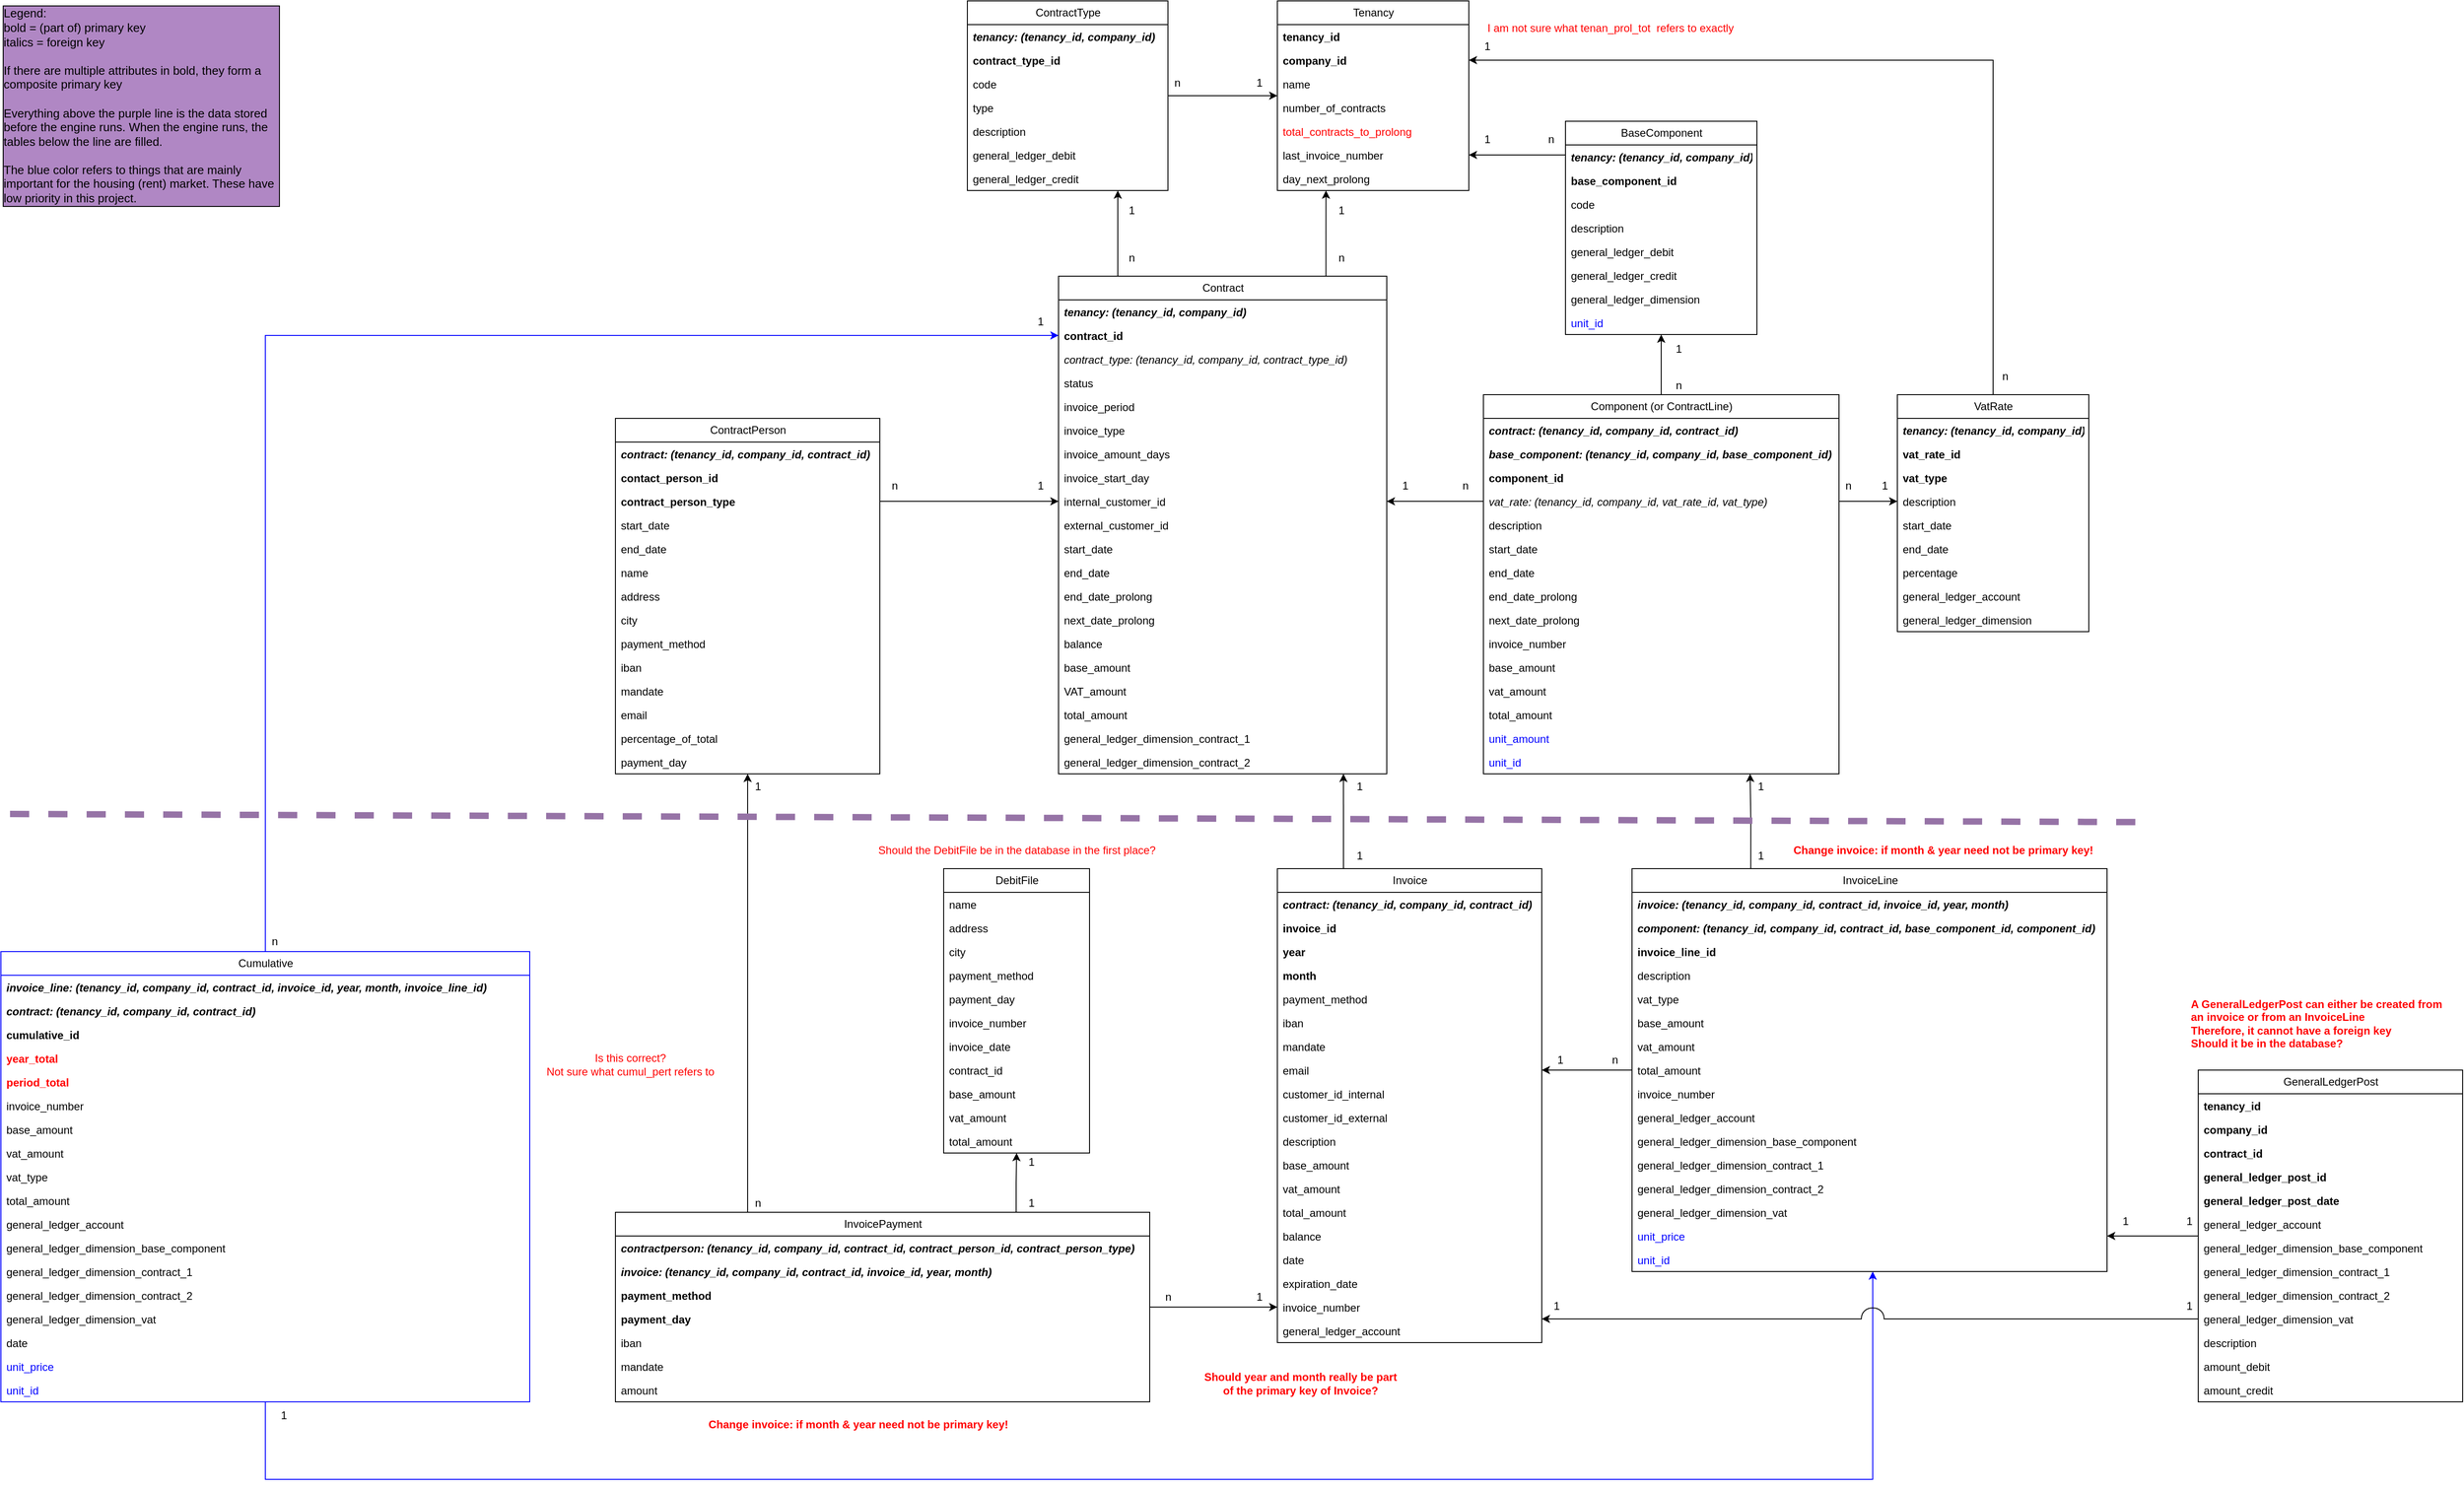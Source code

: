 <mxfile version="14.4.4" type="device"><diagram id="WJq0i1gVR4WG7TYuN2Z8" name="Page-1"><mxGraphModel dx="4405" dy="1978" grid="1" gridSize="10" guides="1" tooltips="1" connect="1" arrows="1" fold="1" page="1" pageScale="1" pageWidth="850" pageHeight="1100" math="0" shadow="0"><root><mxCell id="0"/><mxCell id="1" parent="0"/><mxCell id="4kOaFNt-WzsXyX6RLgYB-2" style="edgeStyle=orthogonalEdgeStyle;rounded=0;orthogonalLoop=1;jettySize=auto;html=1;exitX=0.25;exitY=0;exitDx=0;exitDy=0;entryX=0.75;entryY=1;entryDx=0;entryDy=0;" parent="1" source="T7C-mSUlLad4od-GIg1T-69" target="T7C-mSUlLad4od-GIg1T-100" edge="1"><mxGeometry relative="1" as="geometry"><mxPoint x="1190" y="900" as="targetPoint"/><Array as="points"><mxPoint x="1185" y="1080"/></Array></mxGeometry></mxCell><mxCell id="3-ICBL_VzXpzTs9GINx8-62" style="edgeStyle=orthogonalEdgeStyle;rounded=0;orthogonalLoop=1;jettySize=auto;html=1;entryX=0.254;entryY=1;entryDx=0;entryDy=0;entryPerimeter=0;strokeColor=#000000;fontColor=#FF0000;" edge="1" parent="1" source="T7C-mSUlLad4od-GIg1T-69" target="T7C-mSUlLad4od-GIg1T-135"><mxGeometry relative="1" as="geometry"><Array as="points"><mxPoint x="1413" y="1033"/></Array></mxGeometry></mxCell><mxCell id="T7C-mSUlLad4od-GIg1T-69" value="Contract" style="swimlane;fontStyle=0;childLayout=stackLayout;horizontal=1;startSize=26;fillColor=none;horizontalStack=0;resizeParent=1;resizeParentMax=0;resizeLast=0;collapsible=1;marginBottom=0;fontSize=12;html=1;" parent="1" vertex="1"><mxGeometry x="1120" y="1080" width="360" height="546" as="geometry"/></mxCell><mxCell id="T7C-mSUlLad4od-GIg1T-71" value="tenancy: (tenancy_id, company_id)" style="text;strokeColor=none;fillColor=none;align=left;verticalAlign=top;spacingLeft=4;spacingRight=4;overflow=hidden;rotatable=0;points=[[0,0.5],[1,0.5]];portConstraint=eastwest;fontStyle=3;" parent="T7C-mSUlLad4od-GIg1T-69" vertex="1"><mxGeometry y="26" width="360" height="26" as="geometry"/></mxCell><mxCell id="T7C-mSUlLad4od-GIg1T-70" value="contract_id " style="text;strokeColor=none;fillColor=none;align=left;verticalAlign=top;spacingLeft=4;spacingRight=4;overflow=hidden;rotatable=0;points=[[0,0.5],[1,0.5]];portConstraint=eastwest;fontStyle=1" parent="T7C-mSUlLad4od-GIg1T-69" vertex="1"><mxGeometry y="52" width="360" height="26" as="geometry"/></mxCell><mxCell id="T7C-mSUlLad4od-GIg1T-72" value="contract_type: (tenancy_id, company_id, contract_type_id)" style="text;strokeColor=none;fillColor=none;align=left;verticalAlign=top;spacingLeft=4;spacingRight=4;overflow=hidden;rotatable=0;points=[[0,0.5],[1,0.5]];portConstraint=eastwest;fontStyle=2" parent="T7C-mSUlLad4od-GIg1T-69" vertex="1"><mxGeometry y="78" width="360" height="26" as="geometry"/></mxCell><mxCell id="T7C-mSUlLad4od-GIg1T-138" value="status " style="text;strokeColor=none;fillColor=none;align=left;verticalAlign=top;spacingLeft=4;spacingRight=4;overflow=hidden;rotatable=0;points=[[0,0.5],[1,0.5]];portConstraint=eastwest;" parent="T7C-mSUlLad4od-GIg1T-69" vertex="1"><mxGeometry y="104" width="360" height="26" as="geometry"/></mxCell><mxCell id="T7C-mSUlLad4od-GIg1T-87" value="invoice_period " style="text;strokeColor=none;fillColor=none;align=left;verticalAlign=top;spacingLeft=4;spacingRight=4;overflow=hidden;rotatable=0;points=[[0,0.5],[1,0.5]];portConstraint=eastwest;" parent="T7C-mSUlLad4od-GIg1T-69" vertex="1"><mxGeometry y="130" width="360" height="26" as="geometry"/></mxCell><mxCell id="T7C-mSUlLad4od-GIg1T-139" value="invoice_type " style="text;strokeColor=none;fillColor=none;align=left;verticalAlign=top;spacingLeft=4;spacingRight=4;overflow=hidden;rotatable=0;points=[[0,0.5],[1,0.5]];portConstraint=eastwest;" parent="T7C-mSUlLad4od-GIg1T-69" vertex="1"><mxGeometry y="156" width="360" height="26" as="geometry"/></mxCell><mxCell id="T7C-mSUlLad4od-GIg1T-140" value="invoice_amount_days " style="text;strokeColor=none;fillColor=none;align=left;verticalAlign=top;spacingLeft=4;spacingRight=4;overflow=hidden;rotatable=0;points=[[0,0.5],[1,0.5]];portConstraint=eastwest;" parent="T7C-mSUlLad4od-GIg1T-69" vertex="1"><mxGeometry y="182" width="360" height="26" as="geometry"/></mxCell><mxCell id="T7C-mSUlLad4od-GIg1T-141" value="invoice_start_day " style="text;strokeColor=none;fillColor=none;align=left;verticalAlign=top;spacingLeft=4;spacingRight=4;overflow=hidden;rotatable=0;points=[[0,0.5],[1,0.5]];portConstraint=eastwest;" parent="T7C-mSUlLad4od-GIg1T-69" vertex="1"><mxGeometry y="208" width="360" height="26" as="geometry"/></mxCell><mxCell id="T7C-mSUlLad4od-GIg1T-142" value="internal_customer_id " style="text;strokeColor=none;fillColor=none;align=left;verticalAlign=top;spacingLeft=4;spacingRight=4;overflow=hidden;rotatable=0;points=[[0,0.5],[1,0.5]];portConstraint=eastwest;" parent="T7C-mSUlLad4od-GIg1T-69" vertex="1"><mxGeometry y="234" width="360" height="26" as="geometry"/></mxCell><mxCell id="T7C-mSUlLad4od-GIg1T-143" value="external_customer_id " style="text;strokeColor=none;fillColor=none;align=left;verticalAlign=top;spacingLeft=4;spacingRight=4;overflow=hidden;rotatable=0;points=[[0,0.5],[1,0.5]];portConstraint=eastwest;" parent="T7C-mSUlLad4od-GIg1T-69" vertex="1"><mxGeometry y="260" width="360" height="26" as="geometry"/></mxCell><mxCell id="T7C-mSUlLad4od-GIg1T-144" value="start_date " style="text;strokeColor=none;fillColor=none;align=left;verticalAlign=top;spacingLeft=4;spacingRight=4;overflow=hidden;rotatable=0;points=[[0,0.5],[1,0.5]];portConstraint=eastwest;" parent="T7C-mSUlLad4od-GIg1T-69" vertex="1"><mxGeometry y="286" width="360" height="26" as="geometry"/></mxCell><mxCell id="T7C-mSUlLad4od-GIg1T-145" value="end_date " style="text;strokeColor=none;fillColor=none;align=left;verticalAlign=top;spacingLeft=4;spacingRight=4;overflow=hidden;rotatable=0;points=[[0,0.5],[1,0.5]];portConstraint=eastwest;" parent="T7C-mSUlLad4od-GIg1T-69" vertex="1"><mxGeometry y="312" width="360" height="26" as="geometry"/></mxCell><mxCell id="T7C-mSUlLad4od-GIg1T-146" value="end_date_prolong " style="text;strokeColor=none;fillColor=none;align=left;verticalAlign=top;spacingLeft=4;spacingRight=4;overflow=hidden;rotatable=0;points=[[0,0.5],[1,0.5]];portConstraint=eastwest;" parent="T7C-mSUlLad4od-GIg1T-69" vertex="1"><mxGeometry y="338" width="360" height="26" as="geometry"/></mxCell><mxCell id="T7C-mSUlLad4od-GIg1T-147" value="next_date_prolong " style="text;strokeColor=none;fillColor=none;align=left;verticalAlign=top;spacingLeft=4;spacingRight=4;overflow=hidden;rotatable=0;points=[[0,0.5],[1,0.5]];portConstraint=eastwest;" parent="T7C-mSUlLad4od-GIg1T-69" vertex="1"><mxGeometry y="364" width="360" height="26" as="geometry"/></mxCell><mxCell id="T7C-mSUlLad4od-GIg1T-148" value="balance" style="text;strokeColor=none;fillColor=none;align=left;verticalAlign=top;spacingLeft=4;spacingRight=4;overflow=hidden;rotatable=0;points=[[0,0.5],[1,0.5]];portConstraint=eastwest;" parent="T7C-mSUlLad4od-GIg1T-69" vertex="1"><mxGeometry y="390" width="360" height="26" as="geometry"/></mxCell><mxCell id="T7C-mSUlLad4od-GIg1T-149" value="base_amount " style="text;strokeColor=none;fillColor=none;align=left;verticalAlign=top;spacingLeft=4;spacingRight=4;overflow=hidden;rotatable=0;points=[[0,0.5],[1,0.5]];portConstraint=eastwest;" parent="T7C-mSUlLad4od-GIg1T-69" vertex="1"><mxGeometry y="416" width="360" height="26" as="geometry"/></mxCell><mxCell id="T7C-mSUlLad4od-GIg1T-150" value="VAT_amount " style="text;strokeColor=none;fillColor=none;align=left;verticalAlign=top;spacingLeft=4;spacingRight=4;overflow=hidden;rotatable=0;points=[[0,0.5],[1,0.5]];portConstraint=eastwest;" parent="T7C-mSUlLad4od-GIg1T-69" vertex="1"><mxGeometry y="442" width="360" height="26" as="geometry"/></mxCell><mxCell id="T7C-mSUlLad4od-GIg1T-151" value="total_amount " style="text;strokeColor=none;fillColor=none;align=left;verticalAlign=top;spacingLeft=4;spacingRight=4;overflow=hidden;rotatable=0;points=[[0,0.5],[1,0.5]];portConstraint=eastwest;" parent="T7C-mSUlLad4od-GIg1T-69" vertex="1"><mxGeometry y="468" width="360" height="26" as="geometry"/></mxCell><mxCell id="T7C-mSUlLad4od-GIg1T-152" value="general_ledger_dimension_contract_1" style="text;strokeColor=none;fillColor=none;align=left;verticalAlign=top;spacingLeft=4;spacingRight=4;overflow=hidden;rotatable=0;points=[[0,0.5],[1,0.5]];portConstraint=eastwest;" parent="T7C-mSUlLad4od-GIg1T-69" vertex="1"><mxGeometry y="494" width="360" height="26" as="geometry"/></mxCell><mxCell id="T7C-mSUlLad4od-GIg1T-153" value="general_ledger_dimension_contract_2" style="text;strokeColor=none;fillColor=none;align=left;verticalAlign=top;spacingLeft=4;spacingRight=4;overflow=hidden;rotatable=0;points=[[0,0.5],[1,0.5]];portConstraint=eastwest;" parent="T7C-mSUlLad4od-GIg1T-69" vertex="1"><mxGeometry y="520" width="360" height="26" as="geometry"/></mxCell><mxCell id="T7C-mSUlLad4od-GIg1T-74" value="Tenancy" style="swimlane;fontStyle=0;childLayout=stackLayout;horizontal=1;startSize=26;fillColor=none;horizontalStack=0;resizeParent=1;resizeParentMax=0;resizeLast=0;collapsible=1;marginBottom=0;fontSize=12;html=1;" parent="1" vertex="1"><mxGeometry x="1360" y="778" width="210" height="208" as="geometry"/></mxCell><mxCell id="T7C-mSUlLad4od-GIg1T-75" value="tenancy_id " style="text;strokeColor=none;fillColor=none;align=left;verticalAlign=top;spacingLeft=4;spacingRight=4;overflow=hidden;rotatable=0;points=[[0,0.5],[1,0.5]];portConstraint=eastwest;fontStyle=1" parent="T7C-mSUlLad4od-GIg1T-74" vertex="1"><mxGeometry y="26" width="210" height="26" as="geometry"/></mxCell><mxCell id="T7C-mSUlLad4od-GIg1T-132" value="company_id " style="text;strokeColor=none;fillColor=none;align=left;verticalAlign=top;spacingLeft=4;spacingRight=4;overflow=hidden;rotatable=0;points=[[0,0.5],[1,0.5]];portConstraint=eastwest;fontStyle=1;" parent="T7C-mSUlLad4od-GIg1T-74" vertex="1"><mxGeometry y="52" width="210" height="26" as="geometry"/></mxCell><mxCell id="T7C-mSUlLad4od-GIg1T-76" value="name " style="text;strokeColor=none;fillColor=none;align=left;verticalAlign=top;spacingLeft=4;spacingRight=4;overflow=hidden;rotatable=0;points=[[0,0.5],[1,0.5]];portConstraint=eastwest;" parent="T7C-mSUlLad4od-GIg1T-74" vertex="1"><mxGeometry y="78" width="210" height="26" as="geometry"/></mxCell><mxCell id="T7C-mSUlLad4od-GIg1T-77" value="number_of_contracts " style="text;strokeColor=none;fillColor=none;align=left;verticalAlign=top;spacingLeft=4;spacingRight=4;overflow=hidden;rotatable=0;points=[[0,0.5],[1,0.5]];portConstraint=eastwest;" parent="T7C-mSUlLad4od-GIg1T-74" vertex="1"><mxGeometry y="104" width="210" height="26" as="geometry"/></mxCell><mxCell id="T7C-mSUlLad4od-GIg1T-133" value="total_contracts_to_prolong" style="text;strokeColor=none;fillColor=none;align=left;verticalAlign=top;spacingLeft=4;spacingRight=4;overflow=hidden;rotatable=0;points=[[0,0.5],[1,0.5]];portConstraint=eastwest;fontColor=#FF0000;" parent="T7C-mSUlLad4od-GIg1T-74" vertex="1"><mxGeometry y="130" width="210" height="26" as="geometry"/></mxCell><mxCell id="T7C-mSUlLad4od-GIg1T-134" value="last_invoice_number " style="text;strokeColor=none;fillColor=none;align=left;verticalAlign=top;spacingLeft=4;spacingRight=4;overflow=hidden;rotatable=0;points=[[0,0.5],[1,0.5]];portConstraint=eastwest;" parent="T7C-mSUlLad4od-GIg1T-74" vertex="1"><mxGeometry y="156" width="210" height="26" as="geometry"/></mxCell><mxCell id="T7C-mSUlLad4od-GIg1T-135" value="day_next_prolong" style="text;strokeColor=none;fillColor=none;align=left;verticalAlign=top;spacingLeft=4;spacingRight=4;overflow=hidden;rotatable=0;points=[[0,0.5],[1,0.5]];portConstraint=eastwest;" parent="T7C-mSUlLad4od-GIg1T-74" vertex="1"><mxGeometry y="182" width="210" height="26" as="geometry"/></mxCell><mxCell id="T7C-mSUlLad4od-GIg1T-86" value="&lt;div style=&quot;font-size: 13px&quot; align=&quot;left&quot;&gt;&lt;font style=&quot;font-size: 13px&quot;&gt;Legend:&amp;nbsp;&lt;/font&gt;&lt;/div&gt;&lt;div style=&quot;font-size: 13px&quot; align=&quot;left&quot;&gt;&lt;font style=&quot;font-size: 13px&quot;&gt;bold = (part of) primary key&lt;/font&gt;&lt;/div&gt;&lt;div style=&quot;font-size: 13px&quot; align=&quot;left&quot;&gt;&lt;font style=&quot;font-size: 13px&quot;&gt;italics = foreign key&lt;/font&gt;&lt;/div&gt;&lt;div style=&quot;font-size: 13px&quot; align=&quot;left&quot;&gt;&lt;font style=&quot;font-size: 13px&quot;&gt;&lt;br&gt;&lt;/font&gt;&lt;/div&gt;&lt;div style=&quot;font-size: 13px&quot; align=&quot;left&quot;&gt;&lt;font style=&quot;font-size: 13px&quot;&gt;If there are multiple attributes in bold, they form a composite primary key&lt;/font&gt;&lt;/div&gt;&lt;div style=&quot;font-size: 13px&quot; align=&quot;left&quot;&gt;&lt;font style=&quot;font-size: 13px&quot;&gt;&lt;br&gt;&lt;/font&gt;&lt;/div&gt;&lt;div style=&quot;font-size: 13px&quot; align=&quot;left&quot;&gt;&lt;font style=&quot;font-size: 13px&quot;&gt;Everything above the purple line is the data stored before the engine runs. When the engine runs, the tables below the line are filled.&lt;/font&gt;&lt;/div&gt;&lt;div style=&quot;font-size: 13px&quot; align=&quot;left&quot;&gt;&lt;font style=&quot;font-size: 13px&quot;&gt;&lt;br&gt;&lt;/font&gt;&lt;/div&gt;&lt;div style=&quot;font-size: 13px&quot; align=&quot;left&quot;&gt;&lt;font style=&quot;font-size: 13px&quot;&gt;The blue color refers to things that are mainly important for the housing (rent) market. These have low priority in this project.&lt;br&gt;&lt;/font&gt;&lt;/div&gt;" style="text;html=1;fillColor=none;align=left;verticalAlign=middle;whiteSpace=wrap;rounded=0;fontSize=12;strokeWidth=2;perimeterSpacing=0;labelBackgroundColor=#B087C4;labelBorderColor=#000000;" parent="1" vertex="1"><mxGeometry x="-40" y="778" width="306" height="230" as="geometry"/></mxCell><mxCell id="uutuTdTvMYh4irQ-ii-o-17" style="edgeStyle=orthogonalEdgeStyle;rounded=0;orthogonalLoop=1;jettySize=auto;html=1;fontColor=#000000;" parent="1" source="T7C-mSUlLad4od-GIg1T-157" target="T7C-mSUlLad4od-GIg1T-142" edge="1"><mxGeometry relative="1" as="geometry"/></mxCell><mxCell id="T7C-mSUlLad4od-GIg1T-88" value="ContractPerson" style="swimlane;fontStyle=0;childLayout=stackLayout;horizontal=1;startSize=26;fillColor=none;horizontalStack=0;resizeParent=1;resizeParentMax=0;resizeLast=0;collapsible=1;marginBottom=0;fontSize=12;html=1;" parent="1" vertex="1"><mxGeometry x="634" y="1236" width="290" height="390" as="geometry"/></mxCell><mxCell id="T7C-mSUlLad4od-GIg1T-89" value="contract: (tenancy_id, company_id, contract_id)" style="text;strokeColor=none;fillColor=none;align=left;verticalAlign=top;spacingLeft=4;spacingRight=4;overflow=hidden;rotatable=0;points=[[0,0.5],[1,0.5]];portConstraint=eastwest;fontStyle=3" parent="T7C-mSUlLad4od-GIg1T-88" vertex="1"><mxGeometry y="26" width="290" height="26" as="geometry"/></mxCell><mxCell id="T7C-mSUlLad4od-GIg1T-156" value="contact_person_id" style="text;strokeColor=none;fillColor=none;align=left;verticalAlign=top;spacingLeft=4;spacingRight=4;overflow=hidden;rotatable=0;points=[[0,0.5],[1,0.5]];portConstraint=eastwest;fontStyle=1" parent="T7C-mSUlLad4od-GIg1T-88" vertex="1"><mxGeometry y="52" width="290" height="26" as="geometry"/></mxCell><mxCell id="T7C-mSUlLad4od-GIg1T-157" value="contract_person_type" style="text;strokeColor=none;fillColor=none;align=left;verticalAlign=top;spacingLeft=4;spacingRight=4;overflow=hidden;rotatable=0;points=[[0,0.5],[1,0.5]];portConstraint=eastwest;fontStyle=1" parent="T7C-mSUlLad4od-GIg1T-88" vertex="1"><mxGeometry y="78" width="290" height="26" as="geometry"/></mxCell><mxCell id="T7C-mSUlLad4od-GIg1T-158" value="start_date " style="text;strokeColor=none;fillColor=none;align=left;verticalAlign=top;spacingLeft=4;spacingRight=4;overflow=hidden;rotatable=0;points=[[0,0.5],[1,0.5]];portConstraint=eastwest;fontStyle=0" parent="T7C-mSUlLad4od-GIg1T-88" vertex="1"><mxGeometry y="104" width="290" height="26" as="geometry"/></mxCell><mxCell id="T7C-mSUlLad4od-GIg1T-159" value="end_date" style="text;strokeColor=none;fillColor=none;align=left;verticalAlign=top;spacingLeft=4;spacingRight=4;overflow=hidden;rotatable=0;points=[[0,0.5],[1,0.5]];portConstraint=eastwest;fontStyle=0" parent="T7C-mSUlLad4od-GIg1T-88" vertex="1"><mxGeometry y="130" width="290" height="26" as="geometry"/></mxCell><mxCell id="T7C-mSUlLad4od-GIg1T-160" value="name" style="text;strokeColor=none;fillColor=none;align=left;verticalAlign=top;spacingLeft=4;spacingRight=4;overflow=hidden;rotatable=0;points=[[0,0.5],[1,0.5]];portConstraint=eastwest;fontStyle=0" parent="T7C-mSUlLad4od-GIg1T-88" vertex="1"><mxGeometry y="156" width="290" height="26" as="geometry"/></mxCell><mxCell id="T7C-mSUlLad4od-GIg1T-161" value="address" style="text;strokeColor=none;fillColor=none;align=left;verticalAlign=top;spacingLeft=4;spacingRight=4;overflow=hidden;rotatable=0;points=[[0,0.5],[1,0.5]];portConstraint=eastwest;fontStyle=0" parent="T7C-mSUlLad4od-GIg1T-88" vertex="1"><mxGeometry y="182" width="290" height="26" as="geometry"/></mxCell><mxCell id="T7C-mSUlLad4od-GIg1T-162" value="city" style="text;strokeColor=none;fillColor=none;align=left;verticalAlign=top;spacingLeft=4;spacingRight=4;overflow=hidden;rotatable=0;points=[[0,0.5],[1,0.5]];portConstraint=eastwest;fontStyle=0" parent="T7C-mSUlLad4od-GIg1T-88" vertex="1"><mxGeometry y="208" width="290" height="26" as="geometry"/></mxCell><mxCell id="T7C-mSUlLad4od-GIg1T-163" value="payment_method" style="text;strokeColor=none;fillColor=none;align=left;verticalAlign=top;spacingLeft=4;spacingRight=4;overflow=hidden;rotatable=0;points=[[0,0.5],[1,0.5]];portConstraint=eastwest;fontStyle=0" parent="T7C-mSUlLad4od-GIg1T-88" vertex="1"><mxGeometry y="234" width="290" height="26" as="geometry"/></mxCell><mxCell id="T7C-mSUlLad4od-GIg1T-164" value="iban" style="text;strokeColor=none;fillColor=none;align=left;verticalAlign=top;spacingLeft=4;spacingRight=4;overflow=hidden;rotatable=0;points=[[0,0.5],[1,0.5]];portConstraint=eastwest;fontStyle=0" parent="T7C-mSUlLad4od-GIg1T-88" vertex="1"><mxGeometry y="260" width="290" height="26" as="geometry"/></mxCell><mxCell id="T7C-mSUlLad4od-GIg1T-165" value="mandate" style="text;strokeColor=none;fillColor=none;align=left;verticalAlign=top;spacingLeft=4;spacingRight=4;overflow=hidden;rotatable=0;points=[[0,0.5],[1,0.5]];portConstraint=eastwest;fontStyle=0" parent="T7C-mSUlLad4od-GIg1T-88" vertex="1"><mxGeometry y="286" width="290" height="26" as="geometry"/></mxCell><mxCell id="T7C-mSUlLad4od-GIg1T-166" value="email" style="text;strokeColor=none;fillColor=none;align=left;verticalAlign=top;spacingLeft=4;spacingRight=4;overflow=hidden;rotatable=0;points=[[0,0.5],[1,0.5]];portConstraint=eastwest;fontStyle=0" parent="T7C-mSUlLad4od-GIg1T-88" vertex="1"><mxGeometry y="312" width="290" height="26" as="geometry"/></mxCell><mxCell id="T7C-mSUlLad4od-GIg1T-167" value="percentage_of_total" style="text;strokeColor=none;fillColor=none;align=left;verticalAlign=top;spacingLeft=4;spacingRight=4;overflow=hidden;rotatable=0;points=[[0,0.5],[1,0.5]];portConstraint=eastwest;fontStyle=0;" parent="T7C-mSUlLad4od-GIg1T-88" vertex="1"><mxGeometry y="338" width="290" height="26" as="geometry"/></mxCell><mxCell id="T7C-mSUlLad4od-GIg1T-168" value="payment_day" style="text;strokeColor=none;fillColor=none;align=left;verticalAlign=top;spacingLeft=4;spacingRight=4;overflow=hidden;rotatable=0;points=[[0,0.5],[1,0.5]];portConstraint=eastwest;fontStyle=0;" parent="T7C-mSUlLad4od-GIg1T-88" vertex="1"><mxGeometry y="364" width="290" height="26" as="geometry"/></mxCell><mxCell id="4kOaFNt-WzsXyX6RLgYB-5" style="edgeStyle=orthogonalEdgeStyle;rounded=0;orthogonalLoop=1;jettySize=auto;html=1;entryX=1;entryY=0.5;entryDx=0;entryDy=0;" parent="1" source="T7C-mSUlLad4od-GIg1T-178" target="T7C-mSUlLad4od-GIg1T-142" edge="1"><mxGeometry relative="1" as="geometry"/></mxCell><mxCell id="4kOaFNt-WzsXyX6RLgYB-11" style="edgeStyle=orthogonalEdgeStyle;rounded=0;orthogonalLoop=1;jettySize=auto;html=1;fontColor=#000000;" parent="1" source="T7C-mSUlLad4od-GIg1T-92" target="T7C-mSUlLad4od-GIg1T-96" edge="1"><mxGeometry relative="1" as="geometry"/></mxCell><mxCell id="4kOaFNt-WzsXyX6RLgYB-12" style="edgeStyle=orthogonalEdgeStyle;rounded=0;orthogonalLoop=1;jettySize=auto;html=1;entryX=0;entryY=0.5;entryDx=0;entryDy=0;fontColor=#000000;" parent="1" source="T7C-mSUlLad4od-GIg1T-178" target="T7C-mSUlLad4od-GIg1T-266" edge="1"><mxGeometry relative="1" as="geometry"/></mxCell><mxCell id="T7C-mSUlLad4od-GIg1T-92" value="Component (or ContractLine)" style="swimlane;fontStyle=0;childLayout=stackLayout;horizontal=1;startSize=26;fillColor=none;horizontalStack=0;resizeParent=1;resizeParentMax=0;resizeLast=0;collapsible=1;marginBottom=0;fontSize=12;html=1;" parent="1" vertex="1"><mxGeometry x="1586" y="1210" width="390" height="416" as="geometry"/></mxCell><mxCell id="T7C-mSUlLad4od-GIg1T-93" value="contract: (tenancy_id, company_id, contract_id)" style="text;strokeColor=none;fillColor=none;align=left;verticalAlign=top;spacingLeft=4;spacingRight=4;overflow=hidden;rotatable=0;points=[[0,0.5],[1,0.5]];portConstraint=eastwest;fontStyle=3" parent="T7C-mSUlLad4od-GIg1T-92" vertex="1"><mxGeometry y="26" width="390" height="26" as="geometry"/></mxCell><mxCell id="uutuTdTvMYh4irQ-ii-o-38" value="base_component: (tenancy_id, company_id, base_component_id)" style="text;strokeColor=none;fillColor=none;align=left;verticalAlign=top;spacingLeft=4;spacingRight=4;overflow=hidden;rotatable=0;points=[[0,0.5],[1,0.5]];portConstraint=eastwest;fontStyle=3" parent="T7C-mSUlLad4od-GIg1T-92" vertex="1"><mxGeometry y="52" width="390" height="26" as="geometry"/></mxCell><mxCell id="T7C-mSUlLad4od-GIg1T-172" value="component_id" style="text;strokeColor=none;fillColor=none;align=left;verticalAlign=top;spacingLeft=4;spacingRight=4;overflow=hidden;rotatable=0;points=[[0,0.5],[1,0.5]];portConstraint=eastwest;fontStyle=1" parent="T7C-mSUlLad4od-GIg1T-92" vertex="1"><mxGeometry y="78" width="390" height="26" as="geometry"/></mxCell><mxCell id="T7C-mSUlLad4od-GIg1T-178" value="vat_rate: (tenancy_id, company_id, vat_rate_id, vat_type)" style="text;strokeColor=none;fillColor=none;align=left;verticalAlign=top;spacingLeft=4;spacingRight=4;overflow=hidden;rotatable=0;points=[[0,0.5],[1,0.5]];portConstraint=eastwest;fontStyle=2" parent="T7C-mSUlLad4od-GIg1T-92" vertex="1"><mxGeometry y="104" width="390" height="26" as="geometry"/></mxCell><mxCell id="T7C-mSUlLad4od-GIg1T-173" value="description" style="text;strokeColor=none;fillColor=none;align=left;verticalAlign=top;spacingLeft=4;spacingRight=4;overflow=hidden;rotatable=0;points=[[0,0.5],[1,0.5]];portConstraint=eastwest;fontStyle=0" parent="T7C-mSUlLad4od-GIg1T-92" vertex="1"><mxGeometry y="130" width="390" height="26" as="geometry"/></mxCell><mxCell id="T7C-mSUlLad4od-GIg1T-174" value="start_date" style="text;strokeColor=none;fillColor=none;align=left;verticalAlign=top;spacingLeft=4;spacingRight=4;overflow=hidden;rotatable=0;points=[[0,0.5],[1,0.5]];portConstraint=eastwest;fontStyle=0" parent="T7C-mSUlLad4od-GIg1T-92" vertex="1"><mxGeometry y="156" width="390" height="26" as="geometry"/></mxCell><mxCell id="T7C-mSUlLad4od-GIg1T-175" value="end_date" style="text;strokeColor=none;fillColor=none;align=left;verticalAlign=top;spacingLeft=4;spacingRight=4;overflow=hidden;rotatable=0;points=[[0,0.5],[1,0.5]];portConstraint=eastwest;fontStyle=0" parent="T7C-mSUlLad4od-GIg1T-92" vertex="1"><mxGeometry y="182" width="390" height="26" as="geometry"/></mxCell><mxCell id="T7C-mSUlLad4od-GIg1T-176" value="end_date_prolong" style="text;strokeColor=none;fillColor=none;align=left;verticalAlign=top;spacingLeft=4;spacingRight=4;overflow=hidden;rotatable=0;points=[[0,0.5],[1,0.5]];portConstraint=eastwest;fontStyle=0" parent="T7C-mSUlLad4od-GIg1T-92" vertex="1"><mxGeometry y="208" width="390" height="26" as="geometry"/></mxCell><mxCell id="T7C-mSUlLad4od-GIg1T-177" value="next_date_prolong" style="text;strokeColor=none;fillColor=none;align=left;verticalAlign=top;spacingLeft=4;spacingRight=4;overflow=hidden;rotatable=0;points=[[0,0.5],[1,0.5]];portConstraint=eastwest;fontStyle=0" parent="T7C-mSUlLad4od-GIg1T-92" vertex="1"><mxGeometry y="234" width="390" height="26" as="geometry"/></mxCell><mxCell id="T7C-mSUlLad4od-GIg1T-179" value="invoice_number" style="text;strokeColor=none;fillColor=none;align=left;verticalAlign=top;spacingLeft=4;spacingRight=4;overflow=hidden;rotatable=0;points=[[0,0.5],[1,0.5]];portConstraint=eastwest;fontStyle=0;" parent="T7C-mSUlLad4od-GIg1T-92" vertex="1"><mxGeometry y="260" width="390" height="26" as="geometry"/></mxCell><mxCell id="T7C-mSUlLad4od-GIg1T-182" value="base_amount" style="text;strokeColor=none;fillColor=none;align=left;verticalAlign=top;spacingLeft=4;spacingRight=4;overflow=hidden;rotatable=0;points=[[0,0.5],[1,0.5]];portConstraint=eastwest;fontStyle=0" parent="T7C-mSUlLad4od-GIg1T-92" vertex="1"><mxGeometry y="286" width="390" height="26" as="geometry"/></mxCell><mxCell id="T7C-mSUlLad4od-GIg1T-183" value="vat_amount" style="text;strokeColor=none;fillColor=none;align=left;verticalAlign=top;spacingLeft=4;spacingRight=4;overflow=hidden;rotatable=0;points=[[0,0.5],[1,0.5]];portConstraint=eastwest;fontStyle=0" parent="T7C-mSUlLad4od-GIg1T-92" vertex="1"><mxGeometry y="312" width="390" height="26" as="geometry"/></mxCell><mxCell id="T7C-mSUlLad4od-GIg1T-184" value="total_amount" style="text;strokeColor=none;fillColor=none;align=left;verticalAlign=top;spacingLeft=4;spacingRight=4;overflow=hidden;rotatable=0;points=[[0,0.5],[1,0.5]];portConstraint=eastwest;fontStyle=0" parent="T7C-mSUlLad4od-GIg1T-92" vertex="1"><mxGeometry y="338" width="390" height="26" as="geometry"/></mxCell><mxCell id="T7C-mSUlLad4od-GIg1T-181" value="unit_amount" style="text;strokeColor=none;fillColor=none;align=left;verticalAlign=top;spacingLeft=4;spacingRight=4;overflow=hidden;rotatable=0;points=[[0,0.5],[1,0.5]];portConstraint=eastwest;fontStyle=0;fontColor=#0000FF;" parent="T7C-mSUlLad4od-GIg1T-92" vertex="1"><mxGeometry y="364" width="390" height="26" as="geometry"/></mxCell><mxCell id="T7C-mSUlLad4od-GIg1T-180" value="unit_id" style="text;strokeColor=none;fillColor=none;align=left;verticalAlign=top;spacingLeft=4;spacingRight=4;overflow=hidden;rotatable=0;points=[[0,0.5],[1,0.5]];portConstraint=eastwest;fontStyle=0;fontColor=#0000FF;" parent="T7C-mSUlLad4od-GIg1T-92" vertex="1"><mxGeometry y="390" width="390" height="26" as="geometry"/></mxCell><mxCell id="3-ICBL_VzXpzTs9GINx8-61" style="edgeStyle=orthogonalEdgeStyle;rounded=0;orthogonalLoop=1;jettySize=auto;html=1;entryX=1;entryY=0.5;entryDx=0;entryDy=0;strokeColor=#000000;fontColor=#FF0000;" edge="1" parent="1" source="T7C-mSUlLad4od-GIg1T-96" target="T7C-mSUlLad4od-GIg1T-134"><mxGeometry relative="1" as="geometry"><Array as="points"><mxPoint x="1650" y="947"/><mxPoint x="1650" y="947"/></Array></mxGeometry></mxCell><mxCell id="T7C-mSUlLad4od-GIg1T-96" value="&lt;div&gt;BaseComponent&lt;/div&gt;" style="swimlane;fontStyle=0;childLayout=stackLayout;horizontal=1;startSize=26;fillColor=none;horizontalStack=0;resizeParent=1;resizeParentMax=0;resizeLast=0;collapsible=1;marginBottom=0;fontSize=12;html=1;" parent="1" vertex="1"><mxGeometry x="1676" y="910" width="210" height="234" as="geometry"/></mxCell><mxCell id="T7C-mSUlLad4od-GIg1T-97" value="tenancy: (tenancy_id, company_id)" style="text;strokeColor=none;fillColor=none;align=left;verticalAlign=top;spacingLeft=4;spacingRight=4;overflow=hidden;rotatable=0;points=[[0,0.5],[1,0.5]];portConstraint=eastwest;fontStyle=3" parent="T7C-mSUlLad4od-GIg1T-96" vertex="1"><mxGeometry y="26" width="210" height="26" as="geometry"/></mxCell><mxCell id="T7C-mSUlLad4od-GIg1T-186" value="base_component_id" style="text;strokeColor=none;fillColor=none;align=left;verticalAlign=top;spacingLeft=4;spacingRight=4;overflow=hidden;rotatable=0;points=[[0,0.5],[1,0.5]];portConstraint=eastwest;fontStyle=1" parent="T7C-mSUlLad4od-GIg1T-96" vertex="1"><mxGeometry y="52" width="210" height="26" as="geometry"/></mxCell><mxCell id="T7C-mSUlLad4od-GIg1T-187" value="code" style="text;strokeColor=none;fillColor=none;align=left;verticalAlign=top;spacingLeft=4;spacingRight=4;overflow=hidden;rotatable=0;points=[[0,0.5],[1,0.5]];portConstraint=eastwest;fontStyle=0" parent="T7C-mSUlLad4od-GIg1T-96" vertex="1"><mxGeometry y="78" width="210" height="26" as="geometry"/></mxCell><mxCell id="T7C-mSUlLad4od-GIg1T-190" value="description" style="text;strokeColor=none;fillColor=none;align=left;verticalAlign=top;spacingLeft=4;spacingRight=4;overflow=hidden;rotatable=0;points=[[0,0.5],[1,0.5]];portConstraint=eastwest;fontStyle=0" parent="T7C-mSUlLad4od-GIg1T-96" vertex="1"><mxGeometry y="104" width="210" height="26" as="geometry"/></mxCell><mxCell id="T7C-mSUlLad4od-GIg1T-191" value="general_ledger_debit" style="text;strokeColor=none;fillColor=none;align=left;verticalAlign=top;spacingLeft=4;spacingRight=4;overflow=hidden;rotatable=0;points=[[0,0.5],[1,0.5]];portConstraint=eastwest;fontStyle=0;" parent="T7C-mSUlLad4od-GIg1T-96" vertex="1"><mxGeometry y="130" width="210" height="26" as="geometry"/></mxCell><mxCell id="T7C-mSUlLad4od-GIg1T-192" value="general_ledger_credit" style="text;strokeColor=none;fillColor=none;align=left;verticalAlign=top;spacingLeft=4;spacingRight=4;overflow=hidden;rotatable=0;points=[[0,0.5],[1,0.5]];portConstraint=eastwest;fontStyle=0;" parent="T7C-mSUlLad4od-GIg1T-96" vertex="1"><mxGeometry y="156" width="210" height="26" as="geometry"/></mxCell><mxCell id="T7C-mSUlLad4od-GIg1T-193" value="general_ledger_dimension" style="text;strokeColor=none;fillColor=none;align=left;verticalAlign=top;spacingLeft=4;spacingRight=4;overflow=hidden;rotatable=0;points=[[0,0.5],[1,0.5]];portConstraint=eastwest;fontStyle=0;" parent="T7C-mSUlLad4od-GIg1T-96" vertex="1"><mxGeometry y="182" width="210" height="26" as="geometry"/></mxCell><mxCell id="T7C-mSUlLad4od-GIg1T-188" value="unit_id" style="text;strokeColor=none;fillColor=none;align=left;verticalAlign=top;spacingLeft=4;spacingRight=4;overflow=hidden;rotatable=0;points=[[0,0.5],[1,0.5]];portConstraint=eastwest;fontStyle=0;fontColor=#0000FF;" parent="T7C-mSUlLad4od-GIg1T-96" vertex="1"><mxGeometry y="208" width="210" height="26" as="geometry"/></mxCell><mxCell id="4kOaFNt-WzsXyX6RLgYB-14" style="edgeStyle=orthogonalEdgeStyle;rounded=0;orthogonalLoop=1;jettySize=auto;html=1;fontColor=#000000;" parent="1" source="T7C-mSUlLad4od-GIg1T-100" target="T7C-mSUlLad4od-GIg1T-74" edge="1"><mxGeometry relative="1" as="geometry"/></mxCell><mxCell id="T7C-mSUlLad4od-GIg1T-100" value="ContractType" style="swimlane;fontStyle=0;childLayout=stackLayout;horizontal=1;startSize=26;fillColor=none;horizontalStack=0;resizeParent=1;resizeParentMax=0;resizeLast=0;collapsible=1;marginBottom=0;fontSize=12;html=1;" parent="1" vertex="1"><mxGeometry x="1020" y="778" width="220" height="208" as="geometry"/></mxCell><mxCell id="T7C-mSUlLad4od-GIg1T-101" value="tenancy: (tenancy_id, company_id)" style="text;strokeColor=none;fillColor=none;align=left;verticalAlign=top;spacingLeft=4;spacingRight=4;overflow=hidden;rotatable=0;points=[[0,0.5],[1,0.5]];portConstraint=eastwest;fontStyle=3" parent="T7C-mSUlLad4od-GIg1T-100" vertex="1"><mxGeometry y="26" width="220" height="26" as="geometry"/></mxCell><mxCell id="T7C-mSUlLad4od-GIg1T-195" value="contract_type_id" style="text;strokeColor=none;fillColor=none;align=left;verticalAlign=top;spacingLeft=4;spacingRight=4;overflow=hidden;rotatable=0;points=[[0,0.5],[1,0.5]];portConstraint=eastwest;fontStyle=1" parent="T7C-mSUlLad4od-GIg1T-100" vertex="1"><mxGeometry y="52" width="220" height="26" as="geometry"/></mxCell><mxCell id="T7C-mSUlLad4od-GIg1T-196" value="code" style="text;strokeColor=none;fillColor=none;align=left;verticalAlign=top;spacingLeft=4;spacingRight=4;overflow=hidden;rotatable=0;points=[[0,0.5],[1,0.5]];portConstraint=eastwest;fontStyle=0" parent="T7C-mSUlLad4od-GIg1T-100" vertex="1"><mxGeometry y="78" width="220" height="26" as="geometry"/></mxCell><mxCell id="T7C-mSUlLad4od-GIg1T-197" value="type" style="text;strokeColor=none;fillColor=none;align=left;verticalAlign=top;spacingLeft=4;spacingRight=4;overflow=hidden;rotatable=0;points=[[0,0.5],[1,0.5]];portConstraint=eastwest;fontStyle=0;" parent="T7C-mSUlLad4od-GIg1T-100" vertex="1"><mxGeometry y="104" width="220" height="26" as="geometry"/></mxCell><mxCell id="T7C-mSUlLad4od-GIg1T-198" value="description" style="text;strokeColor=none;fillColor=none;align=left;verticalAlign=top;spacingLeft=4;spacingRight=4;overflow=hidden;rotatable=0;points=[[0,0.5],[1,0.5]];portConstraint=eastwest;fontStyle=0" parent="T7C-mSUlLad4od-GIg1T-100" vertex="1"><mxGeometry y="130" width="220" height="26" as="geometry"/></mxCell><mxCell id="T7C-mSUlLad4od-GIg1T-199" value="general_ledger_debit" style="text;strokeColor=none;fillColor=none;align=left;verticalAlign=top;spacingLeft=4;spacingRight=4;overflow=hidden;rotatable=0;points=[[0,0.5],[1,0.5]];portConstraint=eastwest;fontStyle=0" parent="T7C-mSUlLad4od-GIg1T-100" vertex="1"><mxGeometry y="156" width="220" height="26" as="geometry"/></mxCell><mxCell id="T7C-mSUlLad4od-GIg1T-200" value="general_ledger_credit" style="text;strokeColor=none;fillColor=none;align=left;verticalAlign=top;spacingLeft=4;spacingRight=4;overflow=hidden;rotatable=0;points=[[0,0.5],[1,0.5]];portConstraint=eastwest;fontStyle=0" parent="T7C-mSUlLad4od-GIg1T-100" vertex="1"><mxGeometry y="182" width="220" height="26" as="geometry"/></mxCell><mxCell id="uutuTdTvMYh4irQ-ii-o-26" style="edgeStyle=orthogonalEdgeStyle;rounded=0;orthogonalLoop=1;jettySize=auto;html=1;fontColor=#000000;exitX=0.25;exitY=0;exitDx=0;exitDy=0;entryX=0.868;entryY=1;entryDx=0;entryDy=0;entryPerimeter=0;" parent="1" source="T7C-mSUlLad4od-GIg1T-104" target="T7C-mSUlLad4od-GIg1T-153" edge="1"><mxGeometry relative="1" as="geometry"><mxPoint x="1390" y="1626" as="targetPoint"/></mxGeometry></mxCell><mxCell id="T7C-mSUlLad4od-GIg1T-104" value="Invoice" style="swimlane;fontStyle=0;childLayout=stackLayout;horizontal=1;startSize=26;fillColor=none;horizontalStack=0;resizeParent=1;resizeParentMax=0;resizeLast=0;collapsible=1;marginBottom=0;fontSize=12;html=1;" parent="1" vertex="1"><mxGeometry x="1360" y="1730" width="290" height="520" as="geometry"/></mxCell><mxCell id="T7C-mSUlLad4od-GIg1T-105" value="contract: (tenancy_id, company_id, contract_id)" style="text;strokeColor=none;fillColor=none;align=left;verticalAlign=top;spacingLeft=4;spacingRight=4;overflow=hidden;rotatable=0;points=[[0,0.5],[1,0.5]];portConstraint=eastwest;fontStyle=3" parent="T7C-mSUlLad4od-GIg1T-104" vertex="1"><mxGeometry y="26" width="290" height="26" as="geometry"/></mxCell><mxCell id="T7C-mSUlLad4od-GIg1T-205" value="invoice_id" style="text;strokeColor=none;fillColor=none;align=left;verticalAlign=top;spacingLeft=4;spacingRight=4;overflow=hidden;rotatable=0;points=[[0,0.5],[1,0.5]];portConstraint=eastwest;fontStyle=1" parent="T7C-mSUlLad4od-GIg1T-104" vertex="1"><mxGeometry y="52" width="290" height="26" as="geometry"/></mxCell><mxCell id="T7C-mSUlLad4od-GIg1T-202" value="year" style="text;strokeColor=none;fillColor=none;align=left;verticalAlign=top;spacingLeft=4;spacingRight=4;overflow=hidden;rotatable=0;points=[[0,0.5],[1,0.5]];portConstraint=eastwest;fontStyle=1" parent="T7C-mSUlLad4od-GIg1T-104" vertex="1"><mxGeometry y="78" width="290" height="26" as="geometry"/></mxCell><mxCell id="T7C-mSUlLad4od-GIg1T-203" value="month" style="text;strokeColor=none;fillColor=none;align=left;verticalAlign=top;spacingLeft=4;spacingRight=4;overflow=hidden;rotatable=0;points=[[0,0.5],[1,0.5]];portConstraint=eastwest;fontStyle=1" parent="T7C-mSUlLad4od-GIg1T-104" vertex="1"><mxGeometry y="104" width="290" height="26" as="geometry"/></mxCell><mxCell id="T7C-mSUlLad4od-GIg1T-206" value="payment_method" style="text;strokeColor=none;fillColor=none;align=left;verticalAlign=top;spacingLeft=4;spacingRight=4;overflow=hidden;rotatable=0;points=[[0,0.5],[1,0.5]];portConstraint=eastwest;fontStyle=0" parent="T7C-mSUlLad4od-GIg1T-104" vertex="1"><mxGeometry y="130" width="290" height="26" as="geometry"/></mxCell><mxCell id="T7C-mSUlLad4od-GIg1T-207" value="iban" style="text;strokeColor=none;fillColor=none;align=left;verticalAlign=top;spacingLeft=4;spacingRight=4;overflow=hidden;rotatable=0;points=[[0,0.5],[1,0.5]];portConstraint=eastwest;fontStyle=0" parent="T7C-mSUlLad4od-GIg1T-104" vertex="1"><mxGeometry y="156" width="290" height="26" as="geometry"/></mxCell><mxCell id="T7C-mSUlLad4od-GIg1T-208" value="mandate" style="text;strokeColor=none;fillColor=none;align=left;verticalAlign=top;spacingLeft=4;spacingRight=4;overflow=hidden;rotatable=0;points=[[0,0.5],[1,0.5]];portConstraint=eastwest;fontStyle=0" parent="T7C-mSUlLad4od-GIg1T-104" vertex="1"><mxGeometry y="182" width="290" height="26" as="geometry"/></mxCell><mxCell id="T7C-mSUlLad4od-GIg1T-209" value="email" style="text;strokeColor=none;fillColor=none;align=left;verticalAlign=top;spacingLeft=4;spacingRight=4;overflow=hidden;rotatable=0;points=[[0,0.5],[1,0.5]];portConstraint=eastwest;fontStyle=0" parent="T7C-mSUlLad4od-GIg1T-104" vertex="1"><mxGeometry y="208" width="290" height="26" as="geometry"/></mxCell><mxCell id="T7C-mSUlLad4od-GIg1T-210" value="customer_id_internal" style="text;strokeColor=none;fillColor=none;align=left;verticalAlign=top;spacingLeft=4;spacingRight=4;overflow=hidden;rotatable=0;points=[[0,0.5],[1,0.5]];portConstraint=eastwest;fontStyle=0;" parent="T7C-mSUlLad4od-GIg1T-104" vertex="1"><mxGeometry y="234" width="290" height="26" as="geometry"/></mxCell><mxCell id="T7C-mSUlLad4od-GIg1T-211" value="customer_id_external" style="text;strokeColor=none;fillColor=none;align=left;verticalAlign=top;spacingLeft=4;spacingRight=4;overflow=hidden;rotatable=0;points=[[0,0.5],[1,0.5]];portConstraint=eastwest;fontStyle=0;" parent="T7C-mSUlLad4od-GIg1T-104" vertex="1"><mxGeometry y="260" width="290" height="26" as="geometry"/></mxCell><mxCell id="T7C-mSUlLad4od-GIg1T-212" value="description" style="text;strokeColor=none;fillColor=none;align=left;verticalAlign=top;spacingLeft=4;spacingRight=4;overflow=hidden;rotatable=0;points=[[0,0.5],[1,0.5]];portConstraint=eastwest;fontStyle=0" parent="T7C-mSUlLad4od-GIg1T-104" vertex="1"><mxGeometry y="286" width="290" height="26" as="geometry"/></mxCell><mxCell id="T7C-mSUlLad4od-GIg1T-213" value="base_amount" style="text;strokeColor=none;fillColor=none;align=left;verticalAlign=top;spacingLeft=4;spacingRight=4;overflow=hidden;rotatable=0;points=[[0,0.5],[1,0.5]];portConstraint=eastwest;fontStyle=0" parent="T7C-mSUlLad4od-GIg1T-104" vertex="1"><mxGeometry y="312" width="290" height="26" as="geometry"/></mxCell><mxCell id="T7C-mSUlLad4od-GIg1T-214" value="vat_amount" style="text;strokeColor=none;fillColor=none;align=left;verticalAlign=top;spacingLeft=4;spacingRight=4;overflow=hidden;rotatable=0;points=[[0,0.5],[1,0.5]];portConstraint=eastwest;fontStyle=0" parent="T7C-mSUlLad4od-GIg1T-104" vertex="1"><mxGeometry y="338" width="290" height="26" as="geometry"/></mxCell><mxCell id="T7C-mSUlLad4od-GIg1T-215" value="total_amount" style="text;strokeColor=none;fillColor=none;align=left;verticalAlign=top;spacingLeft=4;spacingRight=4;overflow=hidden;rotatable=0;points=[[0,0.5],[1,0.5]];portConstraint=eastwest;fontStyle=0" parent="T7C-mSUlLad4od-GIg1T-104" vertex="1"><mxGeometry y="364" width="290" height="26" as="geometry"/></mxCell><mxCell id="T7C-mSUlLad4od-GIg1T-216" value="balance" style="text;strokeColor=none;fillColor=none;align=left;verticalAlign=top;spacingLeft=4;spacingRight=4;overflow=hidden;rotatable=0;points=[[0,0.5],[1,0.5]];portConstraint=eastwest;fontStyle=0;" parent="T7C-mSUlLad4od-GIg1T-104" vertex="1"><mxGeometry y="390" width="290" height="26" as="geometry"/></mxCell><mxCell id="T7C-mSUlLad4od-GIg1T-217" value="date" style="text;strokeColor=none;fillColor=none;align=left;verticalAlign=top;spacingLeft=4;spacingRight=4;overflow=hidden;rotatable=0;points=[[0,0.5],[1,0.5]];portConstraint=eastwest;fontStyle=0" parent="T7C-mSUlLad4od-GIg1T-104" vertex="1"><mxGeometry y="416" width="290" height="26" as="geometry"/></mxCell><mxCell id="T7C-mSUlLad4od-GIg1T-218" value="expiration_date" style="text;strokeColor=none;fillColor=none;align=left;verticalAlign=top;spacingLeft=4;spacingRight=4;overflow=hidden;rotatable=0;points=[[0,0.5],[1,0.5]];portConstraint=eastwest;fontStyle=0" parent="T7C-mSUlLad4od-GIg1T-104" vertex="1"><mxGeometry y="442" width="290" height="26" as="geometry"/></mxCell><mxCell id="T7C-mSUlLad4od-GIg1T-219" value="invoice_number" style="text;strokeColor=none;fillColor=none;align=left;verticalAlign=top;spacingLeft=4;spacingRight=4;overflow=hidden;rotatable=0;points=[[0,0.5],[1,0.5]];portConstraint=eastwest;fontStyle=0;" parent="T7C-mSUlLad4od-GIg1T-104" vertex="1"><mxGeometry y="468" width="290" height="26" as="geometry"/></mxCell><mxCell id="T7C-mSUlLad4od-GIg1T-220" value="general_ledger_account" style="text;strokeColor=none;fillColor=none;align=left;verticalAlign=top;spacingLeft=4;spacingRight=4;overflow=hidden;rotatable=0;points=[[0,0.5],[1,0.5]];portConstraint=eastwest;fontStyle=0;" parent="T7C-mSUlLad4od-GIg1T-104" vertex="1"><mxGeometry y="494" width="290" height="26" as="geometry"/></mxCell><mxCell id="uutuTdTvMYh4irQ-ii-o-29" style="edgeStyle=orthogonalEdgeStyle;rounded=0;orthogonalLoop=1;jettySize=auto;html=1;fontColor=#000000;entryX=1;entryY=0.5;entryDx=0;entryDy=0;" parent="1" source="T7C-mSUlLad4od-GIg1T-108" target="T7C-mSUlLad4od-GIg1T-209" edge="1"><mxGeometry relative="1" as="geometry"/></mxCell><mxCell id="4kOaFNt-WzsXyX6RLgYB-8" style="edgeStyle=orthogonalEdgeStyle;rounded=0;orthogonalLoop=1;jettySize=auto;html=1;exitX=0.25;exitY=0;exitDx=0;exitDy=0;entryX=0.75;entryY=1;entryDx=0;entryDy=0;" parent="1" source="T7C-mSUlLad4od-GIg1T-108" target="T7C-mSUlLad4od-GIg1T-92" edge="1"><mxGeometry relative="1" as="geometry"><mxPoint x="1860" y="1590" as="targetPoint"/></mxGeometry></mxCell><mxCell id="T7C-mSUlLad4od-GIg1T-108" value="InvoiceLine" style="swimlane;fontStyle=0;childLayout=stackLayout;horizontal=1;startSize=26;fillColor=none;horizontalStack=0;resizeParent=1;resizeParentMax=0;resizeLast=0;collapsible=1;marginBottom=0;fontSize=12;html=1;" parent="1" vertex="1"><mxGeometry x="1749" y="1730" width="521" height="442" as="geometry"/></mxCell><mxCell id="T7C-mSUlLad4od-GIg1T-109" value="invoice: (tenancy_id, company_id, contract_id, invoice_id, year, month)" style="text;strokeColor=none;fillColor=none;align=left;verticalAlign=top;spacingLeft=4;spacingRight=4;overflow=hidden;rotatable=0;points=[[0,0.5],[1,0.5]];portConstraint=eastwest;fontStyle=3" parent="T7C-mSUlLad4od-GIg1T-108" vertex="1"><mxGeometry y="26" width="521" height="26" as="geometry"/></mxCell><mxCell id="T7C-mSUlLad4od-GIg1T-239" value="component: (tenancy_id, company_id, contract_id, base_component_id, component_id)" style="text;strokeColor=none;fillColor=none;align=left;verticalAlign=top;spacingLeft=4;spacingRight=4;overflow=hidden;rotatable=0;points=[[0,0.5],[1,0.5]];portConstraint=eastwest;fontStyle=3;" parent="T7C-mSUlLad4od-GIg1T-108" vertex="1"><mxGeometry y="52" width="521" height="26" as="geometry"/></mxCell><mxCell id="T7C-mSUlLad4od-GIg1T-223" value="invoice_line_id" style="text;strokeColor=none;fillColor=none;align=left;verticalAlign=top;spacingLeft=4;spacingRight=4;overflow=hidden;rotatable=0;points=[[0,0.5],[1,0.5]];portConstraint=eastwest;fontStyle=1" parent="T7C-mSUlLad4od-GIg1T-108" vertex="1"><mxGeometry y="78" width="521" height="26" as="geometry"/></mxCell><mxCell id="T7C-mSUlLad4od-GIg1T-225" value="description" style="text;strokeColor=none;fillColor=none;align=left;verticalAlign=top;spacingLeft=4;spacingRight=4;overflow=hidden;rotatable=0;points=[[0,0.5],[1,0.5]];portConstraint=eastwest;fontStyle=0" parent="T7C-mSUlLad4od-GIg1T-108" vertex="1"><mxGeometry y="104" width="521" height="26" as="geometry"/></mxCell><mxCell id="T7C-mSUlLad4od-GIg1T-231" value="vat_type" style="text;strokeColor=none;fillColor=none;align=left;verticalAlign=top;spacingLeft=4;spacingRight=4;overflow=hidden;rotatable=0;points=[[0,0.5],[1,0.5]];portConstraint=eastwest;fontStyle=0;" parent="T7C-mSUlLad4od-GIg1T-108" vertex="1"><mxGeometry y="130" width="521" height="26" as="geometry"/></mxCell><mxCell id="T7C-mSUlLad4od-GIg1T-229" value="base_amount" style="text;strokeColor=none;fillColor=none;align=left;verticalAlign=top;spacingLeft=4;spacingRight=4;overflow=hidden;rotatable=0;points=[[0,0.5],[1,0.5]];portConstraint=eastwest;fontStyle=0;" parent="T7C-mSUlLad4od-GIg1T-108" vertex="1"><mxGeometry y="156" width="521" height="26" as="geometry"/></mxCell><mxCell id="T7C-mSUlLad4od-GIg1T-230" value="vat_amount" style="text;strokeColor=none;fillColor=none;align=left;verticalAlign=top;spacingLeft=4;spacingRight=4;overflow=hidden;rotatable=0;points=[[0,0.5],[1,0.5]];portConstraint=eastwest;fontStyle=0;" parent="T7C-mSUlLad4od-GIg1T-108" vertex="1"><mxGeometry y="182" width="521" height="26" as="geometry"/></mxCell><mxCell id="T7C-mSUlLad4od-GIg1T-233" value="total_amount" style="text;strokeColor=none;fillColor=none;align=left;verticalAlign=top;spacingLeft=4;spacingRight=4;overflow=hidden;rotatable=0;points=[[0,0.5],[1,0.5]];portConstraint=eastwest;fontStyle=0" parent="T7C-mSUlLad4od-GIg1T-108" vertex="1"><mxGeometry y="208" width="521" height="26" as="geometry"/></mxCell><mxCell id="T7C-mSUlLad4od-GIg1T-226" value="invoice_number" style="text;strokeColor=none;fillColor=none;align=left;verticalAlign=top;spacingLeft=4;spacingRight=4;overflow=hidden;rotatable=0;points=[[0,0.5],[1,0.5]];portConstraint=eastwest;fontStyle=0;" parent="T7C-mSUlLad4od-GIg1T-108" vertex="1"><mxGeometry y="234" width="521" height="26" as="geometry"/></mxCell><mxCell id="T7C-mSUlLad4od-GIg1T-234" value="general_ledger_account" style="text;strokeColor=none;fillColor=none;align=left;verticalAlign=top;spacingLeft=4;spacingRight=4;overflow=hidden;rotatable=0;points=[[0,0.5],[1,0.5]];portConstraint=eastwest;fontStyle=0" parent="T7C-mSUlLad4od-GIg1T-108" vertex="1"><mxGeometry y="260" width="521" height="26" as="geometry"/></mxCell><mxCell id="T7C-mSUlLad4od-GIg1T-235" value="general_ledger_dimension_base_component" style="text;strokeColor=none;fillColor=none;align=left;verticalAlign=top;spacingLeft=4;spacingRight=4;overflow=hidden;rotatable=0;points=[[0,0.5],[1,0.5]];portConstraint=eastwest;fontStyle=0" parent="T7C-mSUlLad4od-GIg1T-108" vertex="1"><mxGeometry y="286" width="521" height="26" as="geometry"/></mxCell><mxCell id="T7C-mSUlLad4od-GIg1T-236" value="general_ledger_dimension_contract_1" style="text;strokeColor=none;fillColor=none;align=left;verticalAlign=top;spacingLeft=4;spacingRight=4;overflow=hidden;rotatable=0;points=[[0,0.5],[1,0.5]];portConstraint=eastwest;fontStyle=0" parent="T7C-mSUlLad4od-GIg1T-108" vertex="1"><mxGeometry y="312" width="521" height="26" as="geometry"/></mxCell><mxCell id="T7C-mSUlLad4od-GIg1T-237" value="general_ledger_dimension_contract_2" style="text;strokeColor=none;fillColor=none;align=left;verticalAlign=top;spacingLeft=4;spacingRight=4;overflow=hidden;rotatable=0;points=[[0,0.5],[1,0.5]];portConstraint=eastwest;fontStyle=0" parent="T7C-mSUlLad4od-GIg1T-108" vertex="1"><mxGeometry y="338" width="521" height="26" as="geometry"/></mxCell><mxCell id="T7C-mSUlLad4od-GIg1T-238" value="general_ledger_dimension_vat" style="text;strokeColor=none;fillColor=none;align=left;verticalAlign=top;spacingLeft=4;spacingRight=4;overflow=hidden;rotatable=0;points=[[0,0.5],[1,0.5]];portConstraint=eastwest;fontStyle=0" parent="T7C-mSUlLad4od-GIg1T-108" vertex="1"><mxGeometry y="364" width="521" height="26" as="geometry"/></mxCell><mxCell id="T7C-mSUlLad4od-GIg1T-228" value="unit_price" style="text;strokeColor=none;fillColor=none;align=left;verticalAlign=top;spacingLeft=4;spacingRight=4;overflow=hidden;rotatable=0;points=[[0,0.5],[1,0.5]];portConstraint=eastwest;fontStyle=0;fontColor=#0000FF;" parent="T7C-mSUlLad4od-GIg1T-108" vertex="1"><mxGeometry y="390" width="521" height="26" as="geometry"/></mxCell><mxCell id="T7C-mSUlLad4od-GIg1T-227" value="unit_id" style="text;strokeColor=none;fillColor=none;align=left;verticalAlign=top;spacingLeft=4;spacingRight=4;overflow=hidden;rotatable=0;points=[[0,0.5],[1,0.5]];portConstraint=eastwest;fontStyle=0;fontColor=#0000FF;" parent="T7C-mSUlLad4od-GIg1T-108" vertex="1"><mxGeometry y="416" width="521" height="26" as="geometry"/></mxCell><mxCell id="uutuTdTvMYh4irQ-ii-o-35" style="edgeStyle=orthogonalEdgeStyle;rounded=0;orthogonalLoop=1;jettySize=auto;html=1;fontColor=#000000;" parent="1" source="T7C-mSUlLad4od-GIg1T-112" target="T7C-mSUlLad4od-GIg1T-88" edge="1"><mxGeometry relative="1" as="geometry"><Array as="points"><mxPoint x="779" y="2060"/><mxPoint x="779" y="2060"/></Array></mxGeometry></mxCell><mxCell id="uutuTdTvMYh4irQ-ii-o-36" style="edgeStyle=orthogonalEdgeStyle;rounded=0;orthogonalLoop=1;jettySize=auto;html=1;fontColor=#000000;entryX=0;entryY=0.5;entryDx=0;entryDy=0;" parent="1" source="T7C-mSUlLad4od-GIg1T-112" target="T7C-mSUlLad4od-GIg1T-219" edge="1"><mxGeometry relative="1" as="geometry"/></mxCell><mxCell id="-7epVP78hKpWOGy7towd-2" style="edgeStyle=orthogonalEdgeStyle;rounded=0;orthogonalLoop=1;jettySize=auto;html=1;exitX=0.75;exitY=0;exitDx=0;exitDy=0;" parent="1" source="T7C-mSUlLad4od-GIg1T-112" target="T7C-mSUlLad4od-GIg1T-124" edge="1"><mxGeometry relative="1" as="geometry"><mxPoint x="1110.0" y="2070" as="targetPoint"/></mxGeometry></mxCell><mxCell id="T7C-mSUlLad4od-GIg1T-112" value="InvoicePayment" style="swimlane;fontStyle=0;childLayout=stackLayout;horizontal=1;startSize=26;fillColor=none;horizontalStack=0;resizeParent=1;resizeParentMax=0;resizeLast=0;collapsible=1;marginBottom=0;fontSize=12;html=1;" parent="1" vertex="1"><mxGeometry x="634" y="2107" width="586" height="208" as="geometry"/></mxCell><mxCell id="uutuTdTvMYh4irQ-ii-o-32" value="contractperson: (tenancy_id, company_id, contract_id, contract_person_id, contract_person_type)" style="text;strokeColor=none;fillColor=none;align=left;verticalAlign=top;spacingLeft=4;spacingRight=4;overflow=hidden;rotatable=0;points=[[0,0.5],[1,0.5]];portConstraint=eastwest;fontStyle=3" parent="T7C-mSUlLad4od-GIg1T-112" vertex="1"><mxGeometry y="26" width="586" height="26" as="geometry"/></mxCell><mxCell id="uutuTdTvMYh4irQ-ii-o-33" value="invoice: (tenancy_id, company_id, contract_id, invoice_id, year, month)" style="text;strokeColor=none;fillColor=none;align=left;verticalAlign=top;spacingLeft=4;spacingRight=4;overflow=hidden;rotatable=0;points=[[0,0.5],[1,0.5]];portConstraint=eastwest;fontStyle=3" parent="T7C-mSUlLad4od-GIg1T-112" vertex="1"><mxGeometry y="52" width="586" height="26" as="geometry"/></mxCell><mxCell id="T7C-mSUlLad4od-GIg1T-246" value="payment_method" style="text;strokeColor=none;fillColor=none;align=left;verticalAlign=top;spacingLeft=4;spacingRight=4;overflow=hidden;rotatable=0;points=[[0,0.5],[1,0.5]];portConstraint=eastwest;fontStyle=1" parent="T7C-mSUlLad4od-GIg1T-112" vertex="1"><mxGeometry y="78" width="586" height="26" as="geometry"/></mxCell><mxCell id="T7C-mSUlLad4od-GIg1T-247" value="payment_day" style="text;strokeColor=none;fillColor=none;align=left;verticalAlign=top;spacingLeft=4;spacingRight=4;overflow=hidden;rotatable=0;points=[[0,0.5],[1,0.5]];portConstraint=eastwest;fontStyle=1" parent="T7C-mSUlLad4od-GIg1T-112" vertex="1"><mxGeometry y="104" width="586" height="26" as="geometry"/></mxCell><mxCell id="T7C-mSUlLad4od-GIg1T-248" value="iban" style="text;strokeColor=none;fillColor=none;align=left;verticalAlign=top;spacingLeft=4;spacingRight=4;overflow=hidden;rotatable=0;points=[[0,0.5],[1,0.5]];portConstraint=eastwest;fontStyle=0" parent="T7C-mSUlLad4od-GIg1T-112" vertex="1"><mxGeometry y="130" width="586" height="26" as="geometry"/></mxCell><mxCell id="T7C-mSUlLad4od-GIg1T-249" value="mandate" style="text;strokeColor=none;fillColor=none;align=left;verticalAlign=top;spacingLeft=4;spacingRight=4;overflow=hidden;rotatable=0;points=[[0,0.5],[1,0.5]];portConstraint=eastwest;fontStyle=0" parent="T7C-mSUlLad4od-GIg1T-112" vertex="1"><mxGeometry y="156" width="586" height="26" as="geometry"/></mxCell><mxCell id="T7C-mSUlLad4od-GIg1T-250" value="amount" style="text;strokeColor=none;fillColor=none;align=left;verticalAlign=top;spacingLeft=4;spacingRight=4;overflow=hidden;rotatable=0;points=[[0,0.5],[1,0.5]];portConstraint=eastwest;fontStyle=0" parent="T7C-mSUlLad4od-GIg1T-112" vertex="1"><mxGeometry y="182" width="586" height="26" as="geometry"/></mxCell><mxCell id="3-ICBL_VzXpzTs9GINx8-63" style="edgeStyle=orthogonalEdgeStyle;rounded=0;orthogonalLoop=1;jettySize=auto;html=1;strokeColor=#000000;fontColor=#FF0000;" edge="1" parent="1" source="T7C-mSUlLad4od-GIg1T-116" target="T7C-mSUlLad4od-GIg1T-228"><mxGeometry relative="1" as="geometry"/></mxCell><mxCell id="T7C-mSUlLad4od-GIg1T-116" value="GeneralLedgerPost" style="swimlane;fontStyle=0;childLayout=stackLayout;horizontal=1;startSize=26;fillColor=none;horizontalStack=0;resizeParent=1;resizeParentMax=0;resizeLast=0;collapsible=1;marginBottom=0;fontSize=12;html=1;" parent="1" vertex="1"><mxGeometry x="2370" y="1951" width="290" height="364" as="geometry"/></mxCell><mxCell id="4kOaFNt-WzsXyX6RLgYB-15" value="tenancy_id" style="text;strokeColor=none;fillColor=none;align=left;verticalAlign=top;spacingLeft=4;spacingRight=4;overflow=hidden;rotatable=0;points=[[0,0.5],[1,0.5]];portConstraint=eastwest;fontStyle=1" parent="T7C-mSUlLad4od-GIg1T-116" vertex="1"><mxGeometry y="26" width="290" height="26" as="geometry"/></mxCell><mxCell id="4kOaFNt-WzsXyX6RLgYB-16" value="company_id" style="text;strokeColor=none;fillColor=none;align=left;verticalAlign=top;spacingLeft=4;spacingRight=4;overflow=hidden;rotatable=0;points=[[0,0.5],[1,0.5]];portConstraint=eastwest;fontStyle=1" parent="T7C-mSUlLad4od-GIg1T-116" vertex="1"><mxGeometry y="52" width="290" height="26" as="geometry"/></mxCell><mxCell id="4kOaFNt-WzsXyX6RLgYB-17" value="contract_id" style="text;strokeColor=none;fillColor=none;align=left;verticalAlign=top;spacingLeft=4;spacingRight=4;overflow=hidden;rotatable=0;points=[[0,0.5],[1,0.5]];portConstraint=eastwest;fontStyle=1" parent="T7C-mSUlLad4od-GIg1T-116" vertex="1"><mxGeometry y="78" width="290" height="26" as="geometry"/></mxCell><mxCell id="T7C-mSUlLad4od-GIg1T-254" value="general_ledger_post_id" style="text;strokeColor=none;fillColor=none;align=left;verticalAlign=top;spacingLeft=4;spacingRight=4;overflow=hidden;rotatable=0;points=[[0,0.5],[1,0.5]];portConstraint=eastwest;fontStyle=1" parent="T7C-mSUlLad4od-GIg1T-116" vertex="1"><mxGeometry y="104" width="290" height="26" as="geometry"/></mxCell><mxCell id="T7C-mSUlLad4od-GIg1T-253" value="general_ledger_post_date" style="text;strokeColor=none;fillColor=none;align=left;verticalAlign=top;spacingLeft=4;spacingRight=4;overflow=hidden;rotatable=0;points=[[0,0.5],[1,0.5]];portConstraint=eastwest;fontStyle=1" parent="T7C-mSUlLad4od-GIg1T-116" vertex="1"><mxGeometry y="130" width="290" height="26" as="geometry"/></mxCell><mxCell id="T7C-mSUlLad4od-GIg1T-255" value="general_ledger_account" style="text;strokeColor=none;fillColor=none;align=left;verticalAlign=top;spacingLeft=4;spacingRight=4;overflow=hidden;rotatable=0;points=[[0,0.5],[1,0.5]];portConstraint=eastwest;fontStyle=0" parent="T7C-mSUlLad4od-GIg1T-116" vertex="1"><mxGeometry y="156" width="290" height="26" as="geometry"/></mxCell><mxCell id="T7C-mSUlLad4od-GIg1T-256" value="general_ledger_dimension_base_component" style="text;strokeColor=none;fillColor=none;align=left;verticalAlign=top;spacingLeft=4;spacingRight=4;overflow=hidden;rotatable=0;points=[[0,0.5],[1,0.5]];portConstraint=eastwest;fontStyle=0" parent="T7C-mSUlLad4od-GIg1T-116" vertex="1"><mxGeometry y="182" width="290" height="26" as="geometry"/></mxCell><mxCell id="T7C-mSUlLad4od-GIg1T-257" value="general_ledger_dimension_contract_1" style="text;strokeColor=none;fillColor=none;align=left;verticalAlign=top;spacingLeft=4;spacingRight=4;overflow=hidden;rotatable=0;points=[[0,0.5],[1,0.5]];portConstraint=eastwest;fontStyle=0" parent="T7C-mSUlLad4od-GIg1T-116" vertex="1"><mxGeometry y="208" width="290" height="26" as="geometry"/></mxCell><mxCell id="T7C-mSUlLad4od-GIg1T-258" value="general_ledger_dimension_contract_2" style="text;strokeColor=none;fillColor=none;align=left;verticalAlign=top;spacingLeft=4;spacingRight=4;overflow=hidden;rotatable=0;points=[[0,0.5],[1,0.5]];portConstraint=eastwest;fontStyle=0" parent="T7C-mSUlLad4od-GIg1T-116" vertex="1"><mxGeometry y="234" width="290" height="26" as="geometry"/></mxCell><mxCell id="T7C-mSUlLad4od-GIg1T-259" value="general_ledger_dimension_vat" style="text;strokeColor=none;fillColor=none;align=left;verticalAlign=top;spacingLeft=4;spacingRight=4;overflow=hidden;rotatable=0;points=[[0,0.5],[1,0.5]];portConstraint=eastwest;fontStyle=0" parent="T7C-mSUlLad4od-GIg1T-116" vertex="1"><mxGeometry y="260" width="290" height="26" as="geometry"/></mxCell><mxCell id="T7C-mSUlLad4od-GIg1T-260" value="description" style="text;strokeColor=none;fillColor=none;align=left;verticalAlign=top;spacingLeft=4;spacingRight=4;overflow=hidden;rotatable=0;points=[[0,0.5],[1,0.5]];portConstraint=eastwest;fontStyle=0" parent="T7C-mSUlLad4od-GIg1T-116" vertex="1"><mxGeometry y="286" width="290" height="26" as="geometry"/></mxCell><mxCell id="T7C-mSUlLad4od-GIg1T-261" value="amount_debit" style="text;strokeColor=none;fillColor=none;align=left;verticalAlign=top;spacingLeft=4;spacingRight=4;overflow=hidden;rotatable=0;points=[[0,0.5],[1,0.5]];portConstraint=eastwest;fontStyle=0" parent="T7C-mSUlLad4od-GIg1T-116" vertex="1"><mxGeometry y="312" width="290" height="26" as="geometry"/></mxCell><mxCell id="T7C-mSUlLad4od-GIg1T-262" value="amount_credit" style="text;strokeColor=none;fillColor=none;align=left;verticalAlign=top;spacingLeft=4;spacingRight=4;overflow=hidden;rotatable=0;points=[[0,0.5],[1,0.5]];portConstraint=eastwest;fontStyle=0" parent="T7C-mSUlLad4od-GIg1T-116" vertex="1"><mxGeometry y="338" width="290" height="26" as="geometry"/></mxCell><mxCell id="uutuTdTvMYh4irQ-ii-o-46" style="edgeStyle=orthogonalEdgeStyle;rounded=0;orthogonalLoop=1;jettySize=auto;html=1;entryX=1;entryY=0.5;entryDx=0;entryDy=0;fontColor=#000000;" parent="1" source="T7C-mSUlLad4od-GIg1T-120" target="T7C-mSUlLad4od-GIg1T-132" edge="1"><mxGeometry relative="1" as="geometry"/></mxCell><mxCell id="T7C-mSUlLad4od-GIg1T-120" value="VatRate" style="swimlane;fontStyle=0;childLayout=stackLayout;horizontal=1;startSize=26;fillColor=none;horizontalStack=0;resizeParent=1;resizeParentMax=0;resizeLast=0;collapsible=1;marginBottom=0;fontSize=12;html=1;" parent="1" vertex="1"><mxGeometry x="2040" y="1210" width="210" height="260" as="geometry"/></mxCell><mxCell id="T7C-mSUlLad4od-GIg1T-121" value="tenancy: (tenancy_id, company_id)" style="text;strokeColor=none;fillColor=none;align=left;verticalAlign=top;spacingLeft=4;spacingRight=4;overflow=hidden;rotatable=0;points=[[0,0.5],[1,0.5]];portConstraint=eastwest;fontStyle=3" parent="T7C-mSUlLad4od-GIg1T-120" vertex="1"><mxGeometry y="26" width="210" height="26" as="geometry"/></mxCell><mxCell id="T7C-mSUlLad4od-GIg1T-264" value="vat_rate_id" style="text;strokeColor=none;fillColor=none;align=left;verticalAlign=top;spacingLeft=4;spacingRight=4;overflow=hidden;rotatable=0;points=[[0,0.5],[1,0.5]];portConstraint=eastwest;fontStyle=1" parent="T7C-mSUlLad4od-GIg1T-120" vertex="1"><mxGeometry y="52" width="210" height="26" as="geometry"/></mxCell><mxCell id="T7C-mSUlLad4od-GIg1T-265" value="vat_type" style="text;strokeColor=none;fillColor=none;align=left;verticalAlign=top;spacingLeft=4;spacingRight=4;overflow=hidden;rotatable=0;points=[[0,0.5],[1,0.5]];portConstraint=eastwest;fontStyle=1" parent="T7C-mSUlLad4od-GIg1T-120" vertex="1"><mxGeometry y="78" width="210" height="26" as="geometry"/></mxCell><mxCell id="T7C-mSUlLad4od-GIg1T-266" value="description" style="text;strokeColor=none;fillColor=none;align=left;verticalAlign=top;spacingLeft=4;spacingRight=4;overflow=hidden;rotatable=0;points=[[0,0.5],[1,0.5]];portConstraint=eastwest;fontStyle=0" parent="T7C-mSUlLad4od-GIg1T-120" vertex="1"><mxGeometry y="104" width="210" height="26" as="geometry"/></mxCell><mxCell id="T7C-mSUlLad4od-GIg1T-267" value="start_date" style="text;strokeColor=none;fillColor=none;align=left;verticalAlign=top;spacingLeft=4;spacingRight=4;overflow=hidden;rotatable=0;points=[[0,0.5],[1,0.5]];portConstraint=eastwest;fontStyle=0" parent="T7C-mSUlLad4od-GIg1T-120" vertex="1"><mxGeometry y="130" width="210" height="26" as="geometry"/></mxCell><mxCell id="T7C-mSUlLad4od-GIg1T-268" value="end_date" style="text;strokeColor=none;fillColor=none;align=left;verticalAlign=top;spacingLeft=4;spacingRight=4;overflow=hidden;rotatable=0;points=[[0,0.5],[1,0.5]];portConstraint=eastwest;fontStyle=0" parent="T7C-mSUlLad4od-GIg1T-120" vertex="1"><mxGeometry y="156" width="210" height="26" as="geometry"/></mxCell><mxCell id="T7C-mSUlLad4od-GIg1T-269" value="percentage" style="text;strokeColor=none;fillColor=none;align=left;verticalAlign=top;spacingLeft=4;spacingRight=4;overflow=hidden;rotatable=0;points=[[0,0.5],[1,0.5]];portConstraint=eastwest;fontStyle=0;" parent="T7C-mSUlLad4od-GIg1T-120" vertex="1"><mxGeometry y="182" width="210" height="26" as="geometry"/></mxCell><mxCell id="T7C-mSUlLad4od-GIg1T-270" value="general_ledger_account" style="text;strokeColor=none;fillColor=none;align=left;verticalAlign=top;spacingLeft=4;spacingRight=4;overflow=hidden;rotatable=0;points=[[0,0.5],[1,0.5]];portConstraint=eastwest;fontStyle=0;" parent="T7C-mSUlLad4od-GIg1T-120" vertex="1"><mxGeometry y="208" width="210" height="26" as="geometry"/></mxCell><mxCell id="T7C-mSUlLad4od-GIg1T-271" value="general_ledger_dimension" style="text;strokeColor=none;fillColor=none;align=left;verticalAlign=top;spacingLeft=4;spacingRight=4;overflow=hidden;rotatable=0;points=[[0,0.5],[1,0.5]];portConstraint=eastwest;fontStyle=0;" parent="T7C-mSUlLad4od-GIg1T-120" vertex="1"><mxGeometry y="234" width="210" height="26" as="geometry"/></mxCell><mxCell id="T7C-mSUlLad4od-GIg1T-124" value="DebitFile" style="swimlane;fontStyle=0;childLayout=stackLayout;horizontal=1;startSize=26;fillColor=none;horizontalStack=0;resizeParent=1;resizeParentMax=0;resizeLast=0;collapsible=1;marginBottom=0;fontSize=12;html=1;" parent="1" vertex="1"><mxGeometry x="994" y="1730" width="160" height="312" as="geometry"/></mxCell><mxCell id="T7C-mSUlLad4od-GIg1T-126" value="name" style="text;strokeColor=none;fillColor=none;align=left;verticalAlign=top;spacingLeft=4;spacingRight=4;overflow=hidden;rotatable=0;points=[[0,0.5],[1,0.5]];portConstraint=eastwest;" parent="T7C-mSUlLad4od-GIg1T-124" vertex="1"><mxGeometry y="26" width="160" height="26" as="geometry"/></mxCell><mxCell id="T7C-mSUlLad4od-GIg1T-127" value="address" style="text;strokeColor=none;fillColor=none;align=left;verticalAlign=top;spacingLeft=4;spacingRight=4;overflow=hidden;rotatable=0;points=[[0,0.5],[1,0.5]];portConstraint=eastwest;" parent="T7C-mSUlLad4od-GIg1T-124" vertex="1"><mxGeometry y="52" width="160" height="26" as="geometry"/></mxCell><mxCell id="T7C-mSUlLad4od-GIg1T-272" value="city" style="text;strokeColor=none;fillColor=none;align=left;verticalAlign=top;spacingLeft=4;spacingRight=4;overflow=hidden;rotatable=0;points=[[0,0.5],[1,0.5]];portConstraint=eastwest;" parent="T7C-mSUlLad4od-GIg1T-124" vertex="1"><mxGeometry y="78" width="160" height="26" as="geometry"/></mxCell><mxCell id="T7C-mSUlLad4od-GIg1T-273" value="payment_method" style="text;strokeColor=none;fillColor=none;align=left;verticalAlign=top;spacingLeft=4;spacingRight=4;overflow=hidden;rotatable=0;points=[[0,0.5],[1,0.5]];portConstraint=eastwest;" parent="T7C-mSUlLad4od-GIg1T-124" vertex="1"><mxGeometry y="104" width="160" height="26" as="geometry"/></mxCell><mxCell id="T7C-mSUlLad4od-GIg1T-274" value="payment_day" style="text;strokeColor=none;fillColor=none;align=left;verticalAlign=top;spacingLeft=4;spacingRight=4;overflow=hidden;rotatable=0;points=[[0,0.5],[1,0.5]];portConstraint=eastwest;" parent="T7C-mSUlLad4od-GIg1T-124" vertex="1"><mxGeometry y="130" width="160" height="26" as="geometry"/></mxCell><mxCell id="T7C-mSUlLad4od-GIg1T-275" value="invoice_number" style="text;strokeColor=none;fillColor=none;align=left;verticalAlign=top;spacingLeft=4;spacingRight=4;overflow=hidden;rotatable=0;points=[[0,0.5],[1,0.5]];portConstraint=eastwest;" parent="T7C-mSUlLad4od-GIg1T-124" vertex="1"><mxGeometry y="156" width="160" height="26" as="geometry"/></mxCell><mxCell id="T7C-mSUlLad4od-GIg1T-276" value="invoice_date" style="text;strokeColor=none;fillColor=none;align=left;verticalAlign=top;spacingLeft=4;spacingRight=4;overflow=hidden;rotatable=0;points=[[0,0.5],[1,0.5]];portConstraint=eastwest;" parent="T7C-mSUlLad4od-GIg1T-124" vertex="1"><mxGeometry y="182" width="160" height="26" as="geometry"/></mxCell><mxCell id="T7C-mSUlLad4od-GIg1T-277" value="contract_id" style="text;strokeColor=none;fillColor=none;align=left;verticalAlign=top;spacingLeft=4;spacingRight=4;overflow=hidden;rotatable=0;points=[[0,0.5],[1,0.5]];portConstraint=eastwest;" parent="T7C-mSUlLad4od-GIg1T-124" vertex="1"><mxGeometry y="208" width="160" height="26" as="geometry"/></mxCell><mxCell id="T7C-mSUlLad4od-GIg1T-279" value="base_amount" style="text;strokeColor=none;fillColor=none;align=left;verticalAlign=top;spacingLeft=4;spacingRight=4;overflow=hidden;rotatable=0;points=[[0,0.5],[1,0.5]];portConstraint=eastwest;" parent="T7C-mSUlLad4od-GIg1T-124" vertex="1"><mxGeometry y="234" width="160" height="26" as="geometry"/></mxCell><mxCell id="4kOaFNt-WzsXyX6RLgYB-9" value="vat_amount" style="text;strokeColor=none;fillColor=none;align=left;verticalAlign=top;spacingLeft=4;spacingRight=4;overflow=hidden;rotatable=0;points=[[0,0.5],[1,0.5]];portConstraint=eastwest;" parent="T7C-mSUlLad4od-GIg1T-124" vertex="1"><mxGeometry y="260" width="160" height="26" as="geometry"/></mxCell><mxCell id="T7C-mSUlLad4od-GIg1T-278" value="total_amount" style="text;strokeColor=none;fillColor=none;align=left;verticalAlign=top;spacingLeft=4;spacingRight=4;overflow=hidden;rotatable=0;points=[[0,0.5],[1,0.5]];portConstraint=eastwest;" parent="T7C-mSUlLad4od-GIg1T-124" vertex="1"><mxGeometry y="286" width="160" height="26" as="geometry"/></mxCell><mxCell id="3-ICBL_VzXpzTs9GINx8-47" style="edgeStyle=orthogonalEdgeStyle;rounded=0;orthogonalLoop=1;jettySize=auto;html=1;entryX=0;entryY=0.5;entryDx=0;entryDy=0;strokeColor=#0000FF;fontColor=#000000;" edge="1" parent="1" source="T7C-mSUlLad4od-GIg1T-128" target="T7C-mSUlLad4od-GIg1T-70"><mxGeometry relative="1" as="geometry"/></mxCell><mxCell id="3-ICBL_VzXpzTs9GINx8-69" style="edgeStyle=orthogonalEdgeStyle;rounded=0;orthogonalLoop=1;jettySize=auto;html=1;fontColor=#FF0000;strokeColor=#0000FF;jumpStyle=arc;jumpSize=10;" edge="1" parent="1" source="T7C-mSUlLad4od-GIg1T-128" target="T7C-mSUlLad4od-GIg1T-227"><mxGeometry relative="1" as="geometry"><Array as="points"><mxPoint x="250" y="2400"/><mxPoint x="2013" y="2400"/></Array></mxGeometry></mxCell><mxCell id="T7C-mSUlLad4od-GIg1T-128" value="Cumulative" style="swimlane;fontStyle=0;childLayout=stackLayout;horizontal=1;startSize=26;fillColor=none;horizontalStack=0;resizeParent=1;resizeParentMax=0;resizeLast=0;collapsible=1;marginBottom=0;fontSize=12;html=1;strokeColor=#0000FF;" parent="1" vertex="1"><mxGeometry x="-40" y="1821" width="580" height="494" as="geometry"/></mxCell><mxCell id="T7C-mSUlLad4od-GIg1T-129" value="invoice_line: (tenancy_id, company_id, contract_id, invoice_id, year, month, invoice_line_id)" style="text;strokeColor=none;fillColor=none;align=left;verticalAlign=top;spacingLeft=4;spacingRight=4;overflow=hidden;rotatable=0;points=[[0,0.5],[1,0.5]];portConstraint=eastwest;fontStyle=3" parent="T7C-mSUlLad4od-GIg1T-128" vertex="1"><mxGeometry y="26" width="580" height="26" as="geometry"/></mxCell><mxCell id="uutuTdTvMYh4irQ-ii-o-44" value="contract: (tenancy_id, company_id, contract_id)" style="text;strokeColor=none;fillColor=none;align=left;verticalAlign=top;spacingLeft=4;spacingRight=4;overflow=hidden;rotatable=0;points=[[0,0.5],[1,0.5]];portConstraint=eastwest;fontStyle=3" parent="T7C-mSUlLad4od-GIg1T-128" vertex="1"><mxGeometry y="52" width="580" height="26" as="geometry"/></mxCell><mxCell id="T7C-mSUlLad4od-GIg1T-286" value="cumulative_id" style="text;strokeColor=none;fillColor=none;align=left;verticalAlign=top;spacingLeft=4;spacingRight=4;overflow=hidden;rotatable=0;points=[[0,0.5],[1,0.5]];portConstraint=eastwest;fontStyle=1" parent="T7C-mSUlLad4od-GIg1T-128" vertex="1"><mxGeometry y="78" width="580" height="26" as="geometry"/></mxCell><mxCell id="T7C-mSUlLad4od-GIg1T-284" value="year_total" style="text;strokeColor=none;fillColor=none;align=left;verticalAlign=top;spacingLeft=4;spacingRight=4;overflow=hidden;rotatable=0;points=[[0,0.5],[1,0.5]];portConstraint=eastwest;fontStyle=1;fontColor=#FF0000;" parent="T7C-mSUlLad4od-GIg1T-128" vertex="1"><mxGeometry y="104" width="580" height="26" as="geometry"/></mxCell><mxCell id="uutuTdTvMYh4irQ-ii-o-2" value="period_total" style="text;strokeColor=none;fillColor=none;align=left;verticalAlign=top;spacingLeft=4;spacingRight=4;overflow=hidden;rotatable=0;points=[[0,0.5],[1,0.5]];portConstraint=eastwest;fontStyle=1;fontColor=#FF0000;" parent="T7C-mSUlLad4od-GIg1T-128" vertex="1"><mxGeometry y="130" width="580" height="26" as="geometry"/></mxCell><mxCell id="T7C-mSUlLad4od-GIg1T-287" value="invoice_number" style="text;strokeColor=none;fillColor=none;align=left;verticalAlign=top;spacingLeft=4;spacingRight=4;overflow=hidden;rotatable=0;points=[[0,0.5],[1,0.5]];portConstraint=eastwest;fontStyle=0" parent="T7C-mSUlLad4od-GIg1T-128" vertex="1"><mxGeometry y="156" width="580" height="26" as="geometry"/></mxCell><mxCell id="T7C-mSUlLad4od-GIg1T-291" value="base_amount" style="text;strokeColor=none;fillColor=none;align=left;verticalAlign=top;spacingLeft=4;spacingRight=4;overflow=hidden;rotatable=0;points=[[0,0.5],[1,0.5]];portConstraint=eastwest;fontStyle=0" parent="T7C-mSUlLad4od-GIg1T-128" vertex="1"><mxGeometry y="182" width="580" height="26" as="geometry"/></mxCell><mxCell id="T7C-mSUlLad4od-GIg1T-292" value="vat_amount" style="text;strokeColor=none;fillColor=none;align=left;verticalAlign=top;spacingLeft=4;spacingRight=4;overflow=hidden;rotatable=0;points=[[0,0.5],[1,0.5]];portConstraint=eastwest;fontStyle=0" parent="T7C-mSUlLad4od-GIg1T-128" vertex="1"><mxGeometry y="208" width="580" height="26" as="geometry"/></mxCell><mxCell id="T7C-mSUlLad4od-GIg1T-293" value="vat_type" style="text;strokeColor=none;fillColor=none;align=left;verticalAlign=top;spacingLeft=4;spacingRight=4;overflow=hidden;rotatable=0;points=[[0,0.5],[1,0.5]];portConstraint=eastwest;fontStyle=0" parent="T7C-mSUlLad4od-GIg1T-128" vertex="1"><mxGeometry y="234" width="580" height="26" as="geometry"/></mxCell><mxCell id="T7C-mSUlLad4od-GIg1T-294" value="total_amount" style="text;strokeColor=none;fillColor=none;align=left;verticalAlign=top;spacingLeft=4;spacingRight=4;overflow=hidden;rotatable=0;points=[[0,0.5],[1,0.5]];portConstraint=eastwest;fontStyle=0" parent="T7C-mSUlLad4od-GIg1T-128" vertex="1"><mxGeometry y="260" width="580" height="26" as="geometry"/></mxCell><mxCell id="T7C-mSUlLad4od-GIg1T-295" value="general_ledger_account" style="text;strokeColor=none;fillColor=none;align=left;verticalAlign=top;spacingLeft=4;spacingRight=4;overflow=hidden;rotatable=0;points=[[0,0.5],[1,0.5]];portConstraint=eastwest;fontStyle=0" parent="T7C-mSUlLad4od-GIg1T-128" vertex="1"><mxGeometry y="286" width="580" height="26" as="geometry"/></mxCell><mxCell id="T7C-mSUlLad4od-GIg1T-296" value="general_ledger_dimension_base_component" style="text;strokeColor=none;fillColor=none;align=left;verticalAlign=top;spacingLeft=4;spacingRight=4;overflow=hidden;rotatable=0;points=[[0,0.5],[1,0.5]];portConstraint=eastwest;fontStyle=0" parent="T7C-mSUlLad4od-GIg1T-128" vertex="1"><mxGeometry y="312" width="580" height="26" as="geometry"/></mxCell><mxCell id="T7C-mSUlLad4od-GIg1T-297" value="general_ledger_dimension_contract_1" style="text;strokeColor=none;fillColor=none;align=left;verticalAlign=top;spacingLeft=4;spacingRight=4;overflow=hidden;rotatable=0;points=[[0,0.5],[1,0.5]];portConstraint=eastwest;fontStyle=0" parent="T7C-mSUlLad4od-GIg1T-128" vertex="1"><mxGeometry y="338" width="580" height="26" as="geometry"/></mxCell><mxCell id="T7C-mSUlLad4od-GIg1T-298" value="general_ledger_dimension_contract_2" style="text;strokeColor=none;fillColor=none;align=left;verticalAlign=top;spacingLeft=4;spacingRight=4;overflow=hidden;rotatable=0;points=[[0,0.5],[1,0.5]];portConstraint=eastwest;fontStyle=0" parent="T7C-mSUlLad4od-GIg1T-128" vertex="1"><mxGeometry y="364" width="580" height="26" as="geometry"/></mxCell><mxCell id="T7C-mSUlLad4od-GIg1T-299" value="general_ledger_dimension_vat" style="text;strokeColor=none;fillColor=none;align=left;verticalAlign=top;spacingLeft=4;spacingRight=4;overflow=hidden;rotatable=0;points=[[0,0.5],[1,0.5]];portConstraint=eastwest;fontStyle=0" parent="T7C-mSUlLad4od-GIg1T-128" vertex="1"><mxGeometry y="390" width="580" height="26" as="geometry"/></mxCell><mxCell id="T7C-mSUlLad4od-GIg1T-300" value="date" style="text;strokeColor=none;fillColor=none;align=left;verticalAlign=top;spacingLeft=4;spacingRight=4;overflow=hidden;rotatable=0;points=[[0,0.5],[1,0.5]];portConstraint=eastwest;fontStyle=0" parent="T7C-mSUlLad4od-GIg1T-128" vertex="1"><mxGeometry y="416" width="580" height="26" as="geometry"/></mxCell><mxCell id="T7C-mSUlLad4od-GIg1T-289" value="unit_price" style="text;strokeColor=none;fillColor=none;align=left;verticalAlign=top;spacingLeft=4;spacingRight=4;overflow=hidden;rotatable=0;points=[[0,0.5],[1,0.5]];portConstraint=eastwest;fontStyle=0;fontColor=#0000FF;" parent="T7C-mSUlLad4od-GIg1T-128" vertex="1"><mxGeometry y="442" width="580" height="26" as="geometry"/></mxCell><mxCell id="T7C-mSUlLad4od-GIg1T-288" value="unit_id" style="text;strokeColor=none;fillColor=none;align=left;verticalAlign=top;spacingLeft=4;spacingRight=4;overflow=hidden;rotatable=0;points=[[0,0.5],[1,0.5]];portConstraint=eastwest;fontStyle=0;fontColor=#0000FF;" parent="T7C-mSUlLad4od-GIg1T-128" vertex="1"><mxGeometry y="468" width="580" height="26" as="geometry"/></mxCell><mxCell id="uutuTdTvMYh4irQ-ii-o-49" value="" style="endArrow=none;dashed=1;html=1;fontColor=#000000;strokeWidth=7;fillColor=#e1d5e7;strokeColor=#9673a6;" parent="1" edge="1"><mxGeometry width="50" height="50" relative="1" as="geometry"><mxPoint x="-30" y="1670" as="sourcePoint"/><mxPoint x="2320" y="1679" as="targetPoint"/></mxGeometry></mxCell><mxCell id="4kOaFNt-WzsXyX6RLgYB-20" value="&lt;div&gt;&lt;b&gt;Should year and month really be part &lt;br&gt;&lt;/b&gt;&lt;/div&gt;&lt;div&gt;&lt;b&gt;of the primary key of Invoice?&lt;br&gt;&lt;/b&gt;&lt;/div&gt;" style="text;html=1;align=center;verticalAlign=middle;resizable=0;points=[];autosize=1;fontColor=#FF0000;" parent="1" vertex="1"><mxGeometry x="1275" y="2280" width="220" height="30" as="geometry"/></mxCell><mxCell id="4kOaFNt-WzsXyX6RLgYB-21" value="&lt;b&gt;Change invoice: if month &amp;amp; year need not be primary key!&lt;br&gt;&lt;/b&gt;" style="text;html=1;align=center;verticalAlign=middle;resizable=0;points=[];autosize=1;fontColor=#FF0000;" parent="1" vertex="1"><mxGeometry x="1920" y="1700" width="340" height="20" as="geometry"/></mxCell><mxCell id="4kOaFNt-WzsXyX6RLgYB-22" value="&lt;div align=&quot;left&quot;&gt;&lt;b&gt;A GeneralLedgerPost can either be created from&lt;/b&gt;&lt;/div&gt;&lt;div align=&quot;left&quot;&gt;&lt;b&gt;an invoice or from an InvoiceLine&lt;/b&gt;&lt;/div&gt;&lt;div align=&quot;left&quot;&gt;&lt;b&gt;Therefore, it cannot have a foreign key&lt;br&gt;&lt;/b&gt;&lt;/div&gt;&lt;div align=&quot;left&quot;&gt;&lt;b&gt;Should it be in the database?&lt;br&gt;&lt;/b&gt;&lt;/div&gt;" style="text;html=1;align=left;verticalAlign=middle;resizable=0;points=[];autosize=1;fontColor=#FF0000;" parent="1" vertex="1"><mxGeometry x="2360" y="1870" width="290" height="60" as="geometry"/></mxCell><mxCell id="3-ICBL_VzXpzTs9GINx8-13" value="Should the DebitFile be in the database in the first place?" style="text;html=1;align=center;verticalAlign=middle;resizable=0;points=[];autosize=1;fontColor=#FF0000;" vertex="1" parent="1"><mxGeometry x="909" y="1700" width="330" height="20" as="geometry"/></mxCell><mxCell id="3-ICBL_VzXpzTs9GINx8-14" value="&lt;b&gt;Change invoice: if month &amp;amp; year need not be primary key!&lt;br&gt;&lt;/b&gt;" style="text;html=1;align=center;verticalAlign=middle;resizable=0;points=[];autosize=1;fontColor=#FF0000;" vertex="1" parent="1"><mxGeometry x="730" y="2330" width="340" height="20" as="geometry"/></mxCell><mxCell id="3-ICBL_VzXpzTs9GINx8-15" value="I am not sure what tenan_prol_tot&amp;nbsp; refers to exactly" style="text;html=1;align=center;verticalAlign=middle;resizable=0;points=[];autosize=1;fontColor=#FF0000;" vertex="1" parent="1"><mxGeometry x="1580" y="798" width="290" height="20" as="geometry"/></mxCell><mxCell id="3-ICBL_VzXpzTs9GINx8-16" value="1" style="text;html=1;align=center;verticalAlign=middle;resizable=0;points=[];autosize=1;fontColor=#000000;" vertex="1" parent="1"><mxGeometry x="1330" y="858" width="20" height="20" as="geometry"/></mxCell><mxCell id="3-ICBL_VzXpzTs9GINx8-17" value="n" style="text;html=1;align=center;verticalAlign=middle;resizable=0;points=[];autosize=1;fontColor=#000000;" vertex="1" parent="1"><mxGeometry x="1240" y="858" width="20" height="20" as="geometry"/></mxCell><mxCell id="3-ICBL_VzXpzTs9GINx8-18" value="n" style="text;html=1;align=center;verticalAlign=middle;resizable=0;points=[];autosize=1;fontColor=#000000;" vertex="1" parent="1"><mxGeometry x="1190" y="1050" width="20" height="20" as="geometry"/></mxCell><mxCell id="3-ICBL_VzXpzTs9GINx8-19" value="1" style="text;html=1;align=center;verticalAlign=middle;resizable=0;points=[];autosize=1;fontColor=#000000;" vertex="1" parent="1"><mxGeometry x="1190" y="998" width="20" height="20" as="geometry"/></mxCell><mxCell id="3-ICBL_VzXpzTs9GINx8-20" value="n" style="text;html=1;align=center;verticalAlign=middle;resizable=0;points=[];autosize=1;fontColor=#000000;" vertex="1" parent="1"><mxGeometry x="1420" y="1050" width="20" height="20" as="geometry"/></mxCell><mxCell id="3-ICBL_VzXpzTs9GINx8-21" value="1" style="text;html=1;align=center;verticalAlign=middle;resizable=0;points=[];autosize=1;fontColor=#000000;" vertex="1" parent="1"><mxGeometry x="1420" y="998" width="20" height="20" as="geometry"/></mxCell><mxCell id="3-ICBL_VzXpzTs9GINx8-22" value="n" style="text;html=1;align=center;verticalAlign=middle;resizable=0;points=[];autosize=1;fontColor=#000000;" vertex="1" parent="1"><mxGeometry x="1650" y="920" width="20" height="20" as="geometry"/></mxCell><mxCell id="3-ICBL_VzXpzTs9GINx8-23" value="1" style="text;html=1;align=center;verticalAlign=middle;resizable=0;points=[];autosize=1;fontColor=#000000;" vertex="1" parent="1"><mxGeometry x="1580" y="920" width="20" height="20" as="geometry"/></mxCell><mxCell id="3-ICBL_VzXpzTs9GINx8-24" value="1" style="text;html=1;align=center;verticalAlign=middle;resizable=0;points=[];autosize=1;fontColor=#000000;" vertex="1" parent="1"><mxGeometry x="1580" y="818" width="20" height="20" as="geometry"/></mxCell><mxCell id="3-ICBL_VzXpzTs9GINx8-25" value="n" style="text;html=1;align=center;verticalAlign=middle;resizable=0;points=[];autosize=1;fontColor=#000000;" vertex="1" parent="1"><mxGeometry x="2147.5" y="1180" width="20" height="20" as="geometry"/></mxCell><mxCell id="3-ICBL_VzXpzTs9GINx8-26" value="1" style="text;html=1;align=center;verticalAlign=middle;resizable=0;points=[];autosize=1;fontColor=#000000;" vertex="1" parent="1"><mxGeometry x="2016" y="1300" width="20" height="20" as="geometry"/></mxCell><mxCell id="3-ICBL_VzXpzTs9GINx8-27" value="n" style="text;html=1;align=center;verticalAlign=middle;resizable=0;points=[];autosize=1;fontColor=#000000;" vertex="1" parent="1"><mxGeometry x="1976" y="1300" width="20" height="20" as="geometry"/></mxCell><mxCell id="3-ICBL_VzXpzTs9GINx8-28" value="n" style="text;html=1;align=center;verticalAlign=middle;resizable=0;points=[];autosize=1;fontColor=#000000;" vertex="1" parent="1"><mxGeometry x="1556" y="1300" width="20" height="20" as="geometry"/></mxCell><mxCell id="3-ICBL_VzXpzTs9GINx8-29" value="1" style="text;html=1;align=center;verticalAlign=middle;resizable=0;points=[];autosize=1;fontColor=#000000;" vertex="1" parent="1"><mxGeometry x="1490" y="1300" width="20" height="20" as="geometry"/></mxCell><mxCell id="3-ICBL_VzXpzTs9GINx8-30" value="n" style="text;html=1;align=center;verticalAlign=middle;resizable=0;points=[];autosize=1;fontColor=#000000;" vertex="1" parent="1"><mxGeometry x="930" y="1300" width="20" height="20" as="geometry"/></mxCell><mxCell id="3-ICBL_VzXpzTs9GINx8-31" value="1" style="text;html=1;align=center;verticalAlign=middle;resizable=0;points=[];autosize=1;fontColor=#000000;" vertex="1" parent="1"><mxGeometry x="1090" y="1300" width="20" height="20" as="geometry"/></mxCell><mxCell id="3-ICBL_VzXpzTs9GINx8-32" value="1" style="text;html=1;align=center;verticalAlign=middle;resizable=0;points=[];autosize=1;fontColor=#000000;" vertex="1" parent="1"><mxGeometry x="1440" y="1630" width="20" height="20" as="geometry"/></mxCell><mxCell id="3-ICBL_VzXpzTs9GINx8-33" value="1" style="text;html=1;align=center;verticalAlign=middle;resizable=0;points=[];autosize=1;fontColor=#000000;" vertex="1" parent="1"><mxGeometry x="1440" y="1706" width="20" height="20" as="geometry"/></mxCell><mxCell id="3-ICBL_VzXpzTs9GINx8-34" value="n" style="text;html=1;align=center;verticalAlign=middle;resizable=0;points=[];autosize=1;fontColor=#000000;" vertex="1" parent="1"><mxGeometry x="1720" y="1930" width="20" height="20" as="geometry"/></mxCell><mxCell id="3-ICBL_VzXpzTs9GINx8-35" value="1" style="text;html=1;align=center;verticalAlign=middle;resizable=0;points=[];autosize=1;fontColor=#000000;" vertex="1" parent="1"><mxGeometry x="1660" y="1930" width="20" height="20" as="geometry"/></mxCell><mxCell id="3-ICBL_VzXpzTs9GINx8-36" value="1" style="text;html=1;align=center;verticalAlign=middle;resizable=0;points=[];autosize=1;fontColor=#000000;" vertex="1" parent="1"><mxGeometry x="2350" y="2107" width="20" height="20" as="geometry"/></mxCell><mxCell id="3-ICBL_VzXpzTs9GINx8-37" value="1" style="text;html=1;align=center;verticalAlign=middle;resizable=0;points=[];autosize=1;fontColor=#000000;" vertex="1" parent="1"><mxGeometry x="2350" y="2200" width="20" height="20" as="geometry"/></mxCell><mxCell id="3-ICBL_VzXpzTs9GINx8-38" value="1" style="text;html=1;align=center;verticalAlign=middle;resizable=0;points=[];autosize=1;fontColor=#000000;" vertex="1" parent="1"><mxGeometry x="1330" y="2190" width="20" height="20" as="geometry"/></mxCell><mxCell id="3-ICBL_VzXpzTs9GINx8-39" value="n" style="text;html=1;align=center;verticalAlign=middle;resizable=0;points=[];autosize=1;fontColor=#000000;" vertex="1" parent="1"><mxGeometry x="1230" y="2190" width="20" height="20" as="geometry"/></mxCell><mxCell id="3-ICBL_VzXpzTs9GINx8-40" value="1" style="text;html=1;align=center;verticalAlign=middle;resizable=0;points=[];autosize=1;fontColor=#000000;" vertex="1" parent="1"><mxGeometry x="780" y="1630" width="20" height="20" as="geometry"/></mxCell><mxCell id="3-ICBL_VzXpzTs9GINx8-41" value="n" style="text;html=1;align=center;verticalAlign=middle;resizable=0;points=[];autosize=1;fontColor=#000000;" vertex="1" parent="1"><mxGeometry x="780" y="2087" width="20" height="20" as="geometry"/></mxCell><mxCell id="3-ICBL_VzXpzTs9GINx8-43" value="1" style="text;html=1;align=center;verticalAlign=middle;resizable=0;points=[];autosize=1;fontColor=#000000;" vertex="1" parent="1"><mxGeometry x="1080" y="2042" width="20" height="20" as="geometry"/></mxCell><mxCell id="3-ICBL_VzXpzTs9GINx8-44" value="1" style="text;html=1;align=center;verticalAlign=middle;resizable=0;points=[];autosize=1;fontColor=#000000;" vertex="1" parent="1"><mxGeometry x="1080" y="2087" width="20" height="20" as="geometry"/></mxCell><mxCell id="3-ICBL_VzXpzTs9GINx8-45" value="1" style="text;html=1;align=center;verticalAlign=middle;resizable=0;points=[];autosize=1;fontColor=#000000;" vertex="1" parent="1"><mxGeometry x="1880" y="1630" width="20" height="20" as="geometry"/></mxCell><mxCell id="3-ICBL_VzXpzTs9GINx8-46" value="1" style="text;html=1;align=center;verticalAlign=middle;resizable=0;points=[];autosize=1;fontColor=#000000;" vertex="1" parent="1"><mxGeometry x="1880" y="1706" width="20" height="20" as="geometry"/></mxCell><mxCell id="3-ICBL_VzXpzTs9GINx8-51" value="1" style="text;html=1;align=center;verticalAlign=middle;resizable=0;points=[];autosize=1;fontColor=#000000;" vertex="1" parent="1"><mxGeometry x="1790" y="1150" width="20" height="20" as="geometry"/></mxCell><mxCell id="3-ICBL_VzXpzTs9GINx8-52" value="n" style="text;html=1;align=center;verticalAlign=middle;resizable=0;points=[];autosize=1;fontColor=#000000;" vertex="1" parent="1"><mxGeometry x="1790" y="1190" width="20" height="20" as="geometry"/></mxCell><mxCell id="3-ICBL_VzXpzTs9GINx8-53" value="&lt;div&gt;Is this correct?&lt;/div&gt;&lt;div&gt;Not sure what cumul_pert refers to&lt;br&gt;&lt;/div&gt;" style="text;html=1;align=center;verticalAlign=middle;resizable=0;points=[];autosize=1;fontColor=#FF0000;" vertex="1" parent="1"><mxGeometry x="550" y="1930" width="200" height="30" as="geometry"/></mxCell><mxCell id="3-ICBL_VzXpzTs9GINx8-54" value="1" style="text;html=1;align=center;verticalAlign=middle;resizable=0;points=[];autosize=1;" vertex="1" parent="1"><mxGeometry x="2280" y="2107" width="20" height="20" as="geometry"/></mxCell><mxCell id="3-ICBL_VzXpzTs9GINx8-55" value="1" style="text;html=1;align=center;verticalAlign=middle;resizable=0;points=[];autosize=1;fontColor=#000000;" vertex="1" parent="1"><mxGeometry x="260" y="2320" width="20" height="20" as="geometry"/></mxCell><mxCell id="3-ICBL_VzXpzTs9GINx8-56" value="1" style="text;html=1;align=center;verticalAlign=middle;resizable=0;points=[];autosize=1;fontColor=#000000;" vertex="1" parent="1"><mxGeometry x="1090" y="1120" width="20" height="20" as="geometry"/></mxCell><mxCell id="3-ICBL_VzXpzTs9GINx8-57" value="n" style="text;html=1;align=center;verticalAlign=middle;resizable=0;points=[];autosize=1;fontColor=#000000;" vertex="1" parent="1"><mxGeometry x="250" y="1800" width="20" height="20" as="geometry"/></mxCell><mxCell id="3-ICBL_VzXpzTs9GINx8-60" value="1" style="text;html=1;align=center;verticalAlign=middle;resizable=0;points=[];autosize=1;fontColor=#000000;" vertex="1" parent="1"><mxGeometry x="1656" y="2200" width="20" height="20" as="geometry"/></mxCell><mxCell id="3-ICBL_VzXpzTs9GINx8-65" style="edgeStyle=orthogonalEdgeStyle;rounded=0;orthogonalLoop=1;jettySize=auto;html=1;strokeColor=#000000;fontColor=#FF0000;jumpStyle=arc;jumpSize=25;" edge="1" parent="1" source="T7C-mSUlLad4od-GIg1T-259"><mxGeometry relative="1" as="geometry"><mxPoint x="1650" y="2224" as="targetPoint"/></mxGeometry></mxCell></root></mxGraphModel></diagram></mxfile>